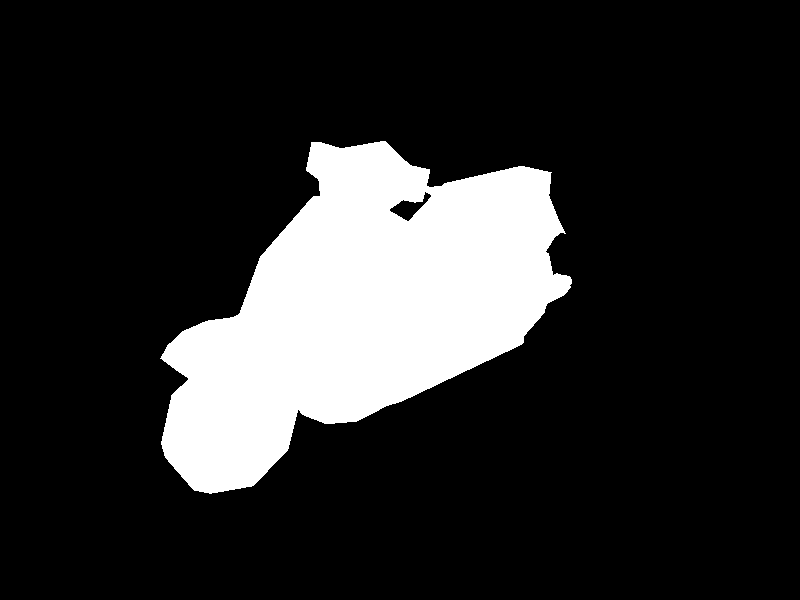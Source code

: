 // gh_vespa_export.pov: Exported from Wings 3D 1.0.1 

#include "rad_def.inc"

global_settings{
	 assumed_gamma 2.200000
	 max_trace_level 5
	 ambient_light rgb <0.000000, 0.000000, 0.000000>
}
background { rgb <0.000000, 0.000000, 0.000000> }
#declare camera_location = <-0.619422, 0.559323, 0.638015>;
camera{
	 perspective
	 location camera_location
	 right (320 / 240) * x
	 up y
	 angle 57.822402
	 sky <0.298836, 0.906308, -0.298836>
	 look_at <-0.001047, 0.151530, 0.019640>
}
light_source {
	 <-1.329422, 1.269323, 0.638015>
	 color rgb <1.000000, 1.000000, 1.000000>
	 fade_distance 1.000000
	 fade_power 0.000000
	 media_interaction on
	 media_attenuation off
	 parallel
	 point_at <0.001047, -0.151530, -0.019640>
}
light_source {
	 <0.090578, -0.150677, 0.638015>
	 color rgb <0.500000, 0.500000, 0.500000>
	 fade_distance 1.000000
	 fade_power 0.000000
	 media_interaction on
	 media_attenuation off
	 parallel
	 point_at <0.001047, -0.151530, -0.019640>
}
#declare wm_gh_vespa_auv = texture{
	 pigment{
		 color rgbf <1.000000, 1.000000, 1.000000, 0.000000>
	 }
	 finish {
		 ambient rgb <0.000000, 0.000000, 0.000000>
		 diffuse 0.700000
		 brilliance 1.000000
		 metallic 0.000000
		 specular 1.000000
		 roughness 0.010000
	 }
}
#declare wo_0_gh_vespa = mesh2{
	 vertex_vectors { 451, <0.026157, 0.136232, -0.185016>, <0.026157, 0.159317, -0.237529>, <0.026157, 0.138508, -0.290985>, <0.026157, 0.085994, -0.314069>, <0.026157, 0.032539, -0.293260>, <0.026157, 0.009454, -0.240747>, <0.026157, 0.030263, -0.187291>, <0.026157, 0.082777, -0.164206>, <0.026157, 0.111447, -0.265061>, <0.026157, 0.057324, -0.213214>, 
			<0.026157, 0.085190, -0.276604>, <0.026157, 0.046920, -0.239942>, <0.026157, 0.121851, -0.238333>, <0.026157, 0.083581, -0.201672>, <0.026157, 0.058462, -0.266199>, <0.026157, 0.110309, -0.212077>, <0.046526, 0.117056, -0.238436>, <0.046526, 0.106991, -0.215541>, <0.046526, 0.083684, -0.206468>, <0.046526, 0.060788, -0.216533>, <0.046526, 0.051715, -0.239839>, 
			<0.046526, 0.061780, -0.262735>, <0.046526, 0.085087, -0.271808>, <0.046526, 0.107983, -0.261743>, <0.033146, 0.109715, -0.263402>, <0.033146, 0.085138, -0.274206>, <0.033146, 0.060121, -0.264467>, <0.033146, 0.049318, -0.239891>, <0.033146, 0.059056, -0.214873>, <0.033146, 0.083633, -0.204070>, <0.033146, 0.108650, -0.213809>, <0.033146, 0.119453, -0.238385>, 
			<0.046526, 0.105353, -0.151837>, <0.046526, 0.128454, -0.151341>, <0.033146, 0.130150, -0.151305>, <0.033146, 0.105353, -0.151837>, <0.033146, 0.080556, -0.152370>, <0.046526, 0.082252, -0.152333>, <0.043812, 0.202564, -0.047671>, <0.090061, 0.144295, -0.017746>, <0.089820, 0.108847, -0.120376>, <0.089820, 0.138878, -0.119731>, <0.046827, 0.157907, -0.119322>, 
			<0.046827, 0.051452, -0.121608>, <0.089820, 0.078816, -0.121021>, <0.114989, 0.178490, -0.104811>, <0.062457, 0.230266, -0.102716>, <0.058969, 0.040931, -0.107411>, <0.116225, 0.080710, -0.106685>, <0.047337, 0.039394, 0.141479>, <0.075650, 0.069797, 0.142132>, <0.093365, 0.111763, 0.143033>, <0.056251, 0.106331, 0.188391>, <0.035786, 0.049372, 0.181394>, 
			<0.057191, 0.072789, 0.161772>, <0.022539, 0.106017, 0.129616>, <0.000000, 0.103923, 0.121073>, <0.087550, 0.069637, 0.102829>, <0.046653, 0.041223, 0.102115>, <0.027599, 0.237948, -0.274621>, <0.063852, 0.205298, -0.256485>, <0.051968, 0.179023, -0.261607>, <0.062457, 0.267490, -0.133883>, <0.027599, 0.274234, -0.274876>, <0.043812, 0.234210, -0.036907>, 
			<-0.000000, 0.204983, 0.223193>, <-0.000000, 0.246715, 0.185010>, <-0.000000, 0.367603, 0.042850>, <-0.000000, 0.250183, 0.073200>, <0.055321, 0.137896, 0.146082>, <0.030795, 0.241235, 0.107887>, <0.092386, 0.241235, 0.107887>, <0.090506, 0.118494, 0.162961>, <0.030795, 0.301719, 0.085947>, <0.092386, 0.239958, 0.125614>, <0.092386, 0.124368, 0.181050>, 
			<0.075090, 0.190936, 0.208835>, <0.063742, 0.209914, 0.146845>, <0.089473, 0.230819, 0.172719>, <0.063742, 0.232162, 0.172743>, <0.030795, 0.237515, 0.179447>, <0.030795, 0.200180, 0.217426>, <0.078035, 0.132815, 0.202818>, <0.023046, 0.134946, 0.119840>, <-0.000000, 0.307535, 0.126052>, <-0.000000, 0.292053, 0.043489>, <0.030795, 0.294112, 0.067507>, 
			<0.092386, 0.288150, 0.084009>, <0.063742, 0.293088, 0.106029>, <0.030795, 0.306630, 0.120822>, <0.092386, 0.281149, 0.066021>, <0.045427, 0.321806, 0.085436>, <-0.000000, 0.328503, 0.124137>, <-0.000000, 0.300315, 0.040819>, <0.036400, 0.327433, 0.117955>, <0.036400, 0.304121, 0.048181>, <0.045427, 0.356073, 0.073712>, <-0.000000, 0.365980, 0.110138>, 
			<-0.000000, 0.343163, 0.016483>, <0.036400, 0.361578, 0.106273>, <0.036400, 0.335041, 0.024987>, <0.095107, 0.320546, 0.078158>, <0.095107, 0.354691, 0.066476>, <0.095107, 0.356868, 0.079059>, <0.095107, 0.322724, 0.090741>, <0.086622, 0.085627, -0.006675>, <0.080710, 0.077485, 0.094508>, <0.030020, 0.076362, 0.079997>, <0.043020, 0.326172, 0.074108>, 
			<0.038808, 0.317874, 0.053310>, <0.038808, 0.330803, 0.043611>, <0.043020, 0.339154, 0.064370>, <0.100418, 0.322643, 0.065261>, <0.096206, 0.314344, 0.044463>, <0.096206, 0.327274, 0.034765>, <0.100418, 0.335624, 0.055523>, <0.056257, 0.326519, 0.063840>, <0.084956, 0.324755, 0.059417>, <0.054269, 0.322603, 0.054023>, <0.082968, 0.320838, 0.049600>, 
			<0.054269, 0.328705, 0.049445>, <0.082968, 0.326940, 0.045022>, <0.056257, 0.332647, 0.059243>, <0.084956, 0.330882, 0.054820>, <0.028571, 0.078191, 0.104396>, <0.078373, 0.078838, 0.118271>, <0.046995, 0.040308, 0.121797>, <0.081600, 0.069506, 0.122474>, <0.026157, 0.159304, 0.288771>, <0.026157, 0.136220, 0.341284>, <0.026157, 0.082764, 0.362093>, 
			<0.026157, 0.030251, 0.339009>, <0.026157, 0.009441, 0.285553>, <0.026157, 0.032526, 0.233040>, <0.026157, 0.085982, 0.212230>, <0.026157, 0.138495, 0.235315>, <0.026157, 0.083568, 0.324628>, <0.026157, 0.085177, 0.249696>, <0.026157, 0.057312, 0.313085>, <0.026157, 0.058449, 0.260101>, <0.026157, 0.110296, 0.314223>, <0.026157, 0.111434, 0.261238>, 
			<0.026157, 0.046907, 0.286358>, <0.026157, 0.121839, 0.287966>, <0.046526, 0.106978, 0.310759>, <0.046526, 0.117043, 0.287863>, <0.046526, 0.107970, 0.264557>, <0.046526, 0.085074, 0.254492>, <0.046526, 0.061768, 0.263565>, <0.046526, 0.051703, 0.286461>, <0.046526, 0.060776, 0.309767>, <0.046526, 0.083671, 0.319832>, <0.033146, 0.083620, 0.322230>, 
			<0.033146, 0.059044, 0.311426>, <0.033146, 0.049305, 0.286409>, <0.033146, 0.060108, 0.261833>, <0.033146, 0.085126, 0.252094>, <0.033146, 0.109702, 0.262898>, <0.033146, 0.119441, 0.287915>, <0.033146, 0.108637, 0.312491>, <0.029581, 0.161642, 0.247328>, <0.040816, 0.155579, 0.250948>, <0.040264, 0.139681, 0.234179>, <0.040816, 0.123610, 0.217576>, 
			<0.029581, 0.124075, 0.211566>, <0.029033, 0.144736, 0.229495>, <0.056020, 0.165772, 0.241183>, <0.062566, 0.149874, 0.224415>, <0.056020, 0.133803, 0.207812>, <0.000000, 0.135186, 0.206487>, <0.000000, 0.167155, 0.239858>, <0.000000, 0.164807, 0.244137>, <0.000000, 0.123987, 0.208433>, <0.000000, 0.148059, 0.226470>, <-0.000000, 0.144295, -0.017746>, 
			<0.000000, 0.080556, -0.152370>, <0.000000, 0.105353, -0.151837>, <0.000000, 0.130150, -0.151305>, <0.000000, 0.202564, -0.047671>, <0.000000, 0.157907, -0.119322>, <0.000000, 0.051452, -0.121608>, <0.000000, 0.040931, -0.107411>, <-0.000000, 0.039394, 0.141479>, <0.000000, 0.107409, 0.197797>, <-0.000000, 0.049125, 0.189204>, <-0.000000, 0.041223, 0.102115>, 
			<0.000000, 0.237948, -0.274621>, <0.000000, 0.182882, -0.255046>, <0.000000, 0.267490, -0.133883>, <0.000000, 0.274234, -0.274876>, <0.000000, 0.234210, -0.036907>, <-0.000000, 0.076362, 0.079997>, <-0.000000, 0.085627, -0.006675>, <-0.000000, 0.040308, 0.121797>, <-0.000000, 0.070137, 0.104142>, <-0.000000, 0.135060, 0.111173>, <-0.026157, 0.136232, -0.185016>, 
			<-0.026157, 0.159317, -0.237529>, <-0.026157, 0.138508, -0.290985>, <-0.026157, 0.085994, -0.314069>, <-0.026157, 0.032539, -0.293260>, <-0.026157, 0.009454, -0.240747>, <-0.026157, 0.030263, -0.187291>, <-0.026157, 0.082777, -0.164206>, <-0.026157, 0.111447, -0.265061>, <-0.026157, 0.057324, -0.213214>, <-0.026157, 0.085190, -0.276604>, <-0.026157, 0.046920, -0.239942>, 
			<-0.026157, 0.121851, -0.238333>, <-0.026157, 0.083581, -0.201672>, <-0.026157, 0.058462, -0.266199>, <-0.026157, 0.110309, -0.212077>, <-0.046526, 0.117056, -0.238436>, <-0.046526, 0.106991, -0.215541>, <-0.046526, 0.083684, -0.206468>, <-0.046526, 0.060788, -0.216533>, <-0.046526, 0.051715, -0.239839>, <-0.046526, 0.061780, -0.262735>, <-0.046526, 0.085087, -0.271808>, 
			<-0.046526, 0.107983, -0.261743>, <-0.033146, 0.109715, -0.263402>, <-0.033146, 0.085138, -0.274206>, <-0.033146, 0.060121, -0.264467>, <-0.033146, 0.049318, -0.239891>, <-0.033146, 0.059056, -0.214873>, <-0.033146, 0.083633, -0.204070>, <-0.033146, 0.108650, -0.213809>, <-0.033146, 0.119453, -0.238385>, <-0.000000, 0.082574, -0.154765>, <-0.000000, 0.023444, -0.180758>, 
			<-0.000000, 0.000013, -0.240949>, <-0.000000, 0.026006, -0.300079>, <-0.000000, 0.086197, -0.323511>, <-0.000000, 0.145327, -0.297518>, <-0.000000, 0.168758, -0.237326>, <-0.000000, 0.142765, -0.178196>, <-0.046526, 0.105353, -0.151837>, <-0.046526, 0.128454, -0.151341>, <-0.033146, 0.130150, -0.151305>, <-0.033146, 0.105353, -0.151837>, <-0.033146, 0.080556, -0.152370>, 
			<-0.046526, 0.082252, -0.152333>, <-0.043812, 0.202564, -0.047671>, <-0.090061, 0.144295, -0.017746>, <-0.089820, 0.108847, -0.120376>, <-0.089820, 0.138878, -0.119731>, <-0.046827, 0.157907, -0.119322>, <-0.046827, 0.051452, -0.121608>, <-0.089820, 0.078816, -0.121021>, <-0.114989, 0.178490, -0.104811>, <-0.062457, 0.230266, -0.102716>, <-0.058969, 0.040931, -0.107411>, 
			<-0.116225, 0.080710, -0.106685>, <-0.047337, 0.039394, 0.141479>, <-0.075650, 0.069797, 0.142132>, <-0.093365, 0.111763, 0.143033>, <-0.056251, 0.106331, 0.188391>, <-0.035786, 0.049372, 0.181394>, <-0.057191, 0.072789, 0.161772>, <-0.022539, 0.106017, 0.129616>, <-0.087550, 0.069637, 0.102829>, <-0.046653, 0.041223, 0.102115>, <-0.027599, 0.237948, -0.274621>, 
			<-0.063852, 0.205298, -0.256485>, <-0.051968, 0.179023, -0.261607>, <-0.062457, 0.267490, -0.133883>, <-0.027599, 0.274234, -0.274876>, <-0.043812, 0.234210, -0.036907>, <-0.055321, 0.137896, 0.146082>, <-0.030795, 0.241235, 0.107887>, <-0.092386, 0.241235, 0.107887>, <-0.090506, 0.118494, 0.162961>, <-0.030795, 0.301719, 0.085947>, <-0.092386, 0.239958, 0.125614>, 
			<-0.092386, 0.124368, 0.181050>, <-0.075090, 0.190936, 0.208835>, <-0.063742, 0.209914, 0.146845>, <-0.089473, 0.230819, 0.172719>, <-0.063742, 0.232162, 0.172743>, <-0.030795, 0.237515, 0.179447>, <-0.030795, 0.200180, 0.217426>, <-0.078035, 0.132815, 0.202818>, <-0.023046, 0.134946, 0.119840>, <-0.030795, 0.294112, 0.067507>, <-0.092386, 0.288150, 0.084009>, 
			<-0.063742, 0.293088, 0.106029>, <-0.030795, 0.306630, 0.120822>, <-0.092386, 0.281149, 0.066021>, <-0.045427, 0.321806, 0.085436>, <-0.036400, 0.327433, 0.117955>, <-0.036400, 0.304121, 0.048181>, <-0.045427, 0.356073, 0.073712>, <-0.036400, 0.361578, 0.106273>, <-0.036400, 0.335041, 0.024987>, <-0.095107, 0.320546, 0.078158>, <-0.095107, 0.354691, 0.066476>, 
			<-0.095107, 0.356868, 0.079059>, <-0.095107, 0.322724, 0.090741>, <-0.086622, 0.085627, -0.006675>, <-0.080710, 0.077485, 0.094508>, <-0.030020, 0.076362, 0.079997>, <-0.043020, 0.326172, 0.074108>, <-0.038808, 0.317874, 0.053310>, <-0.038808, 0.330803, 0.043611>, <-0.043020, 0.339154, 0.064370>, <-0.100418, 0.322643, 0.065261>, <-0.096206, 0.314344, 0.044463>, 
			<-0.096206, 0.327274, 0.034765>, <-0.100418, 0.335624, 0.055523>, <-0.056257, 0.326519, 0.063840>, <-0.084956, 0.324755, 0.059417>, <-0.054269, 0.322603, 0.054023>, <-0.082968, 0.320838, 0.049600>, <-0.054269, 0.328705, 0.049445>, <-0.082968, 0.326940, 0.045022>, <-0.056257, 0.332647, 0.059243>, <-0.084956, 0.330882, 0.054820>, <-0.028571, 0.078191, 0.104396>, 
			<-0.078373, 0.078838, 0.118271>, <-0.046995, 0.040308, 0.121797>, <-0.081600, 0.069506, 0.122474>, <-0.026157, 0.159304, 0.288771>, <-0.026157, 0.136220, 0.341284>, <-0.026157, 0.082764, 0.362093>, <-0.026157, 0.030251, 0.339009>, <-0.026157, 0.009441, 0.285553>, <-0.026157, 0.032526, 0.233040>, <-0.026157, 0.085982, 0.212230>, <-0.026157, 0.138495, 0.235315>, 
			<-0.026157, 0.083568, 0.324628>, <-0.026157, 0.085177, 0.249696>, <-0.026157, 0.057312, 0.313085>, <-0.026157, 0.058449, 0.260101>, <-0.026157, 0.110296, 0.314223>, <-0.026157, 0.111434, 0.261238>, <-0.026157, 0.046907, 0.286358>, <-0.026157, 0.121839, 0.287966>, <-0.046526, 0.106978, 0.310759>, <-0.046526, 0.117043, 0.287863>, <-0.046526, 0.107970, 0.264557>, 
			<-0.046526, 0.085074, 0.254492>, <-0.046526, 0.061768, 0.263565>, <-0.046526, 0.051703, 0.286461>, <-0.046526, 0.060776, 0.309767>, <-0.046526, 0.083671, 0.319832>, <-0.033146, 0.083620, 0.322230>, <-0.033146, 0.059044, 0.311426>, <-0.033146, 0.049305, 0.286409>, <-0.033146, 0.060108, 0.261833>, <-0.033146, 0.085126, 0.252094>, <-0.033146, 0.109702, 0.262898>, 
			<-0.033146, 0.119441, 0.287915>, <-0.033146, 0.108637, 0.312491>, <0.000000, 0.145314, 0.228782>, <0.000000, 0.086184, 0.202789>, <0.000000, 0.025993, 0.226220>, <0.000000, 0.000000, 0.285350>, <0.000000, 0.023431, 0.345542>, <0.000000, 0.082561, 0.371535>, <0.000000, 0.142753, 0.348104>, <0.000000, 0.168746, 0.288974>, <-0.040816, 0.155579, 0.250948>, 
			<-0.040264, 0.139681, 0.234179>, <-0.040816, 0.123610, 0.217576>, <-0.029581, 0.161642, 0.247328>, <-0.056020, 0.165772, 0.241183>, <-0.062566, 0.149874, 0.224415>, <-0.056020, 0.133803, 0.207812>, <-0.029581, 0.124075, 0.211566>, <-0.029033, 0.144736, 0.229495>, <-0.000000, 0.198435, 0.255200>, <0.000000, 0.178105, 0.260192>, <-0.029477, 0.197843, 0.255345>, 
			<-0.051726, 0.177181, 0.260419>, <0.051726, 0.177181, 0.260419>, <0.029477, 0.197843, 0.255345>, <-0.000000, 0.205484, 0.287244>, <0.000000, 0.185332, 0.286607>, <-0.029477, 0.204898, 0.287226>, <-0.051726, 0.184417, 0.286578>, <0.051726, 0.184417, 0.286578>, <0.029477, 0.204898, 0.287226>, <-0.000000, 0.203431, 0.316614>, <0.000000, 0.185707, 0.307003>, 
			<0.051726, 0.184902, 0.306566>, <0.029477, 0.202915, 0.316335>, <-0.029477, 0.202915, 0.316335>, <-0.051726, 0.184902, 0.306566>, <-0.000000, 0.181106, 0.346737>, <0.000000, 0.180511, 0.326584>, <-0.029477, 0.181089, 0.346151>, <-0.051726, 0.180484, 0.325668>, <0.051726, 0.180484, 0.325668>, <0.029477, 0.181089, 0.346151>, <0.030602, 0.203874, -0.260822>, 
			<0.000000, 0.203874, -0.260822>, <-0.030602, 0.203874, -0.260822>, <0.000000, 0.188039, -0.269941>, <0.000000, 0.199906, -0.283543>, <0.030602, 0.199906, -0.283543>, <0.051968, 0.184179, -0.276502>, <-0.051968, 0.184179, -0.276502>, <-0.030602, 0.199906, -0.283543>, <0.000000, 0.177995, -0.293491>, <0.000000, 0.187635, -0.307773>, <-0.051968, 0.177995, -0.293491>, 
			<-0.030602, 0.187635, -0.307773>, <0.030602, 0.187635, -0.307773>, <0.051968, 0.177995, -0.293491>, <0.052666, 0.104931, -0.136108>, <0.083680, 0.109292, -0.136108>, <0.083680, 0.086939, -0.136108>, <0.052666, 0.089399, -0.136108>, <0.052666, 0.122082, -0.136108>, <0.083680, 0.129549, -0.136108>, <-0.049704, 0.107126, -0.136108>, <-0.086643, 0.107126, -0.136108>, 
			<-0.077606, 0.122499, -0.136108>, <-0.058741, 0.122499, -0.136108>, <-0.058741, 0.091470, -0.136108>, <-0.077606, 0.091470, -0.136108>, <-0.077556, 0.107080, -0.284511>, <-0.072965, 0.114889, -0.284511>, <-0.063382, 0.114889, -0.284511>, <-0.058791, 0.107080, -0.284511>, <-0.063382, 0.099127, -0.284511>, <-0.072965, 0.099127, -0.284511>, <-0.077606, 0.091470, -0.265960>, 
			<-0.058741, 0.091470, -0.265960>, <-0.049704, 0.107126, -0.265960>, <-0.058741, 0.122499, -0.265960>, <-0.077606, 0.122499, -0.265960>, <-0.086643, 0.107126, -0.265960>, <-0.077556, 0.107080, -0.275235>, <-0.072965, 0.114889, -0.275235>, <-0.063382, 0.114889, -0.275235>, <-0.058791, 0.107080, -0.275235>, <-0.063382, 0.099127, -0.275235>, <-0.072965, 0.099127, -0.275235>, 
			<0.082676, 0.100943, -0.247460>, <0.079973, 0.067332, -0.238281>, <0.056939, 0.072276, -0.208002>, <0.053897, 0.093983, -0.190803>, <0.056817, 0.105838, -0.207586>, <0.079799, 0.113294, -0.220769>, <0.059034, 0.109511, -0.235988>, <0.054918, 0.102063, -0.219553>, <0.053287, 0.084816, -0.213040>, <0.055096, 0.067873, -0.220265>, <0.059286, 0.061159, -0.236995>, 
			<0.063224, 0.102797, -0.252718>}
	 //#local average_center = <-0.001047, 0.151530, 0.019640>;
	 normal_vectors { 451, <-0.881273, -0.277183, -0.382789>, <-0.772575, -0.634777, -0.013629>, <-0.832401, -0.400182, 0.383358>, <-0.832401, -0.011896, 0.554046>, <-0.832401, 0.383358, 0.400182>, <-0.832401, 0.554046, 0.011896>, <-0.900645, 0.313802, -0.300610>, <-0.743313, 0.105697, -0.660540>, <-0.878590, -0.296442, 0.374435>, <-0.898463, 0.317047, -0.303719>, 
			<-0.736813, 0.078074, 0.671573>, <-0.736813, 0.671573, -0.078074>, <-0.766843, -0.641686, -0.013778>, <-0.828350, 0.012025, -0.560082>, <-0.878590, 0.374435, 0.296442>, <-0.828350, -0.387534, -0.404541>, <-0.317347, -0.948228, 0.012443>, <-0.636360, -0.739910, -0.218127>, <-0.883502, 0.004718, -0.468403>, <-0.540282, 0.741170, -0.398450>, <-0.417472, 0.908617, 0.011481>, 
			<-0.402096, 0.719230, 0.566593>, <-0.368062, -0.063354, 0.927640>, <-0.351248, -0.679674, 0.643947>, <-0.240434, -0.738653, 0.629749>, <-0.265441, -0.099117, 0.959019>, <-0.240434, 0.629749, 0.738653>, <-0.251445, 0.967695, 0.018481>, <0.055023, 0.839979, -0.539822>, <0.805666, 0.012716, -0.592233>, <-0.101263, -0.860185, -0.499827>, <-0.251446, -0.967648, -0.020776>, 
			<-0.977385, -0.002271, 0.211455>, <-0.802646, -0.344297, 0.487051>, <0.214066, -0.753924, 0.621107>, <0.600000, -0.017173, 0.799816>, <0.245062, 0.727157, 0.641239>, <-0.745327, 0.554999, 0.369409>, <-0.470176, -0.298687, -0.830494>, <-0.469795, -0.402724, -0.785561>, <-0.749598, -0.014208, 0.661740>, <-0.619965, -0.074883, 0.781048>, <0.088552, 0.620422, 0.779253>, 
			<-0.166809, 0.713153, 0.680873>, <-0.656254, 0.376400, 0.653952>, <-0.957669, -0.285004, 0.040520>, <-0.878429, -0.438478, -0.189999>, <-0.269684, 0.891117, 0.364940>, <-0.768675, 0.301915, 0.563903>, <-0.394027, 0.894228, -0.212366>, <-0.736717, 0.490223, -0.465757>, <-0.853049, -0.216376, 0.474857>, <-0.413393, 0.525268, -0.743773>, <-0.558587, 0.575283, -0.597520>, 
			<-0.725060, 0.456441, -0.515703>, <-0.247704, -0.215565, 0.944550>, <-0.000000, -0.157318, 0.987548>, <-0.957194, -0.213815, -0.195097>, <-0.309145, 0.950929, -0.012786>, <-0.468335, -0.013690, 0.883445>, <-0.817671, -0.148345, 0.556244>, <-0.431967, 0.660601, 0.614012>, <-0.666280, -0.726539, -0.167963>, <-0.530832, -0.541434, 0.651971>, <-0.536403, -0.308698, -0.785479>, 
			<0.000000, -0.894493, -0.447082>, <0.000000, -0.685603, -0.727976>, <0.000000, -0.945488, 0.325658>, <0.000000, 0.434761, 0.900546>, <-0.464277, -0.158798, 0.871338>, <-0.331468, 0.447556, 0.830556>, <-0.601612, 0.406357, 0.687704>, <-0.948545, 0.316574, 0.006594>, <-0.906029, -0.420110, 0.051187>, <-0.999943, -0.006295, -0.008568>, <-0.895902, 0.289462, -0.337005>, 
			<-0.680551, -0.241095, -0.691899>, <0.000000, 0.000000, 0.000000>, <-0.718061, -0.471875, -0.511587>, <-0.170680, -0.701195, -0.692238>, <-0.293527, -0.660810, -0.690777>, <-0.356447, -0.779691, -0.514809>, <-0.460795, 0.376532, -0.803674>, <-0.468113, 0.120950, 0.875352>, <0.000000, -0.399036, -0.916935>, <-0.000000, 0.644740, 0.764402>, <-0.600885, 0.447066, 0.662623>, 
			<-0.733174, -0.676752, -0.066798>, <-0.333438, -0.837842, -0.432250>, <-0.576297, -0.531686, -0.620638>, <-0.701418, -0.157313, 0.695173>, <-0.781938, 0.592978, 0.192223>, <0.000000, -0.222429, -0.974949>, <0.000000, 0.402752, 0.915309>, <-0.451590, 0.188850, -0.872010>, <-0.799123, 0.431653, 0.418424>, <-0.625570, -0.582261, 0.519264>, <0.000000, -0.832375, -0.554213>, 
			<0.000000, -0.146985, 0.989139>, <-0.217847, -0.845381, -0.487724>, <-0.834849, -0.021695, 0.550051>, <-0.491731, 0.751133, 0.440455>, <-0.553170, -0.429129, 0.714038>, <-0.699757, -0.628805, -0.339035>, <-0.753644, 0.366811, -0.545408>, <-0.474755, -0.748884, -0.462364>, <-0.417394, -0.906836, -0.058575>, <0.011280, -0.999899, -0.008613>, <-0.955697, 0.193521, -0.221796>, 
			<-0.790197, 0.559020, 0.251167>, <-0.851596, -0.038472, 0.522785>, <-0.908979, -0.416817, 0.004534>, <-0.407619, 0.331745, -0.850760>, <-0.121999, 0.953536, 0.275474>, <-0.165287, -0.236109, 0.957566>, <-0.332892, -0.919388, -0.209544>, <-0.381671, 0.298553, -0.874753>, <0.134334, 0.254737, -0.957634>, <-0.101722, 0.954254, 0.281162>, <0.301970, 0.926838, 0.223127>, 
			<-0.133817, -0.253460, 0.958045>, <0.381470, -0.297253, 0.875283>, <-0.302057, -0.927136, -0.221767>, <0.102159, -0.954578, -0.279901>, <-0.018433, -0.895106, 0.445473>, <-0.646642, -0.620714, 0.443360>, <-0.343204, 0.937953, 0.049553>, <-0.932829, 0.357492, -0.045044>, <-0.832401, -0.554046, -0.011896>, <-0.832401, -0.383358, -0.400182>, <-0.832401, 0.011896, -0.554046>, 
			<-0.832401, 0.400182, -0.383358>, <-0.832401, 0.554046, 0.011896>, <-0.832401, 0.383358, 0.400182>, <-0.832401, -0.011896, 0.554046>, <-0.832401, -0.400182, 0.383358>, <-0.828350, 0.012025, -0.560082>, <-0.828350, -0.012025, 0.560082>, <-0.828350, 0.404541, -0.387534>, <-0.828350, 0.387534, 0.404541>, <-0.828350, -0.387534, -0.404541>, <-0.828350, -0.404541, 0.387534>, 
			<-0.828350, 0.560082, 0.012025>, <-0.828350, -0.560082, -0.012025>, <-0.876970, -0.332425, -0.347013>, <-0.814785, -0.495706, -0.300665>, <-0.997498, -0.051053, 0.048907>, <-0.694384, 0.347593, 0.630088>, <-0.876970, 0.332425, 0.347013>, <-0.707847, 0.706203, 0.015163>, <-0.787177, 0.445352, -0.426630>, <-0.413036, 0.019549, -0.910505>, <-0.251446, 0.020776, -0.967648>, 
			<-0.251446, 0.698922, -0.669540>, <-0.251446, 0.967648, 0.020776>, <-0.251446, 0.669540, 0.698922>, <0.031169, 0.304027, 0.952153>, <0.652192, -0.549053, 0.522672>, <0.029470, -0.942131, -0.333946>, <-0.251446, -0.669540, -0.698922>, <0.342406, -0.392035, -0.853854>, <-0.679255, -0.297126, -0.671065>, <-0.923947, 0.276227, -0.264615>, <-0.746118, 0.619277, 0.244550>, 
			<0.264911, 0.736394, 0.622532>, <0.603414, 0.528276, -0.597341>, <-0.654323, -0.087797, -0.751101>, <-0.791712, 0.444375, -0.419194>, <-0.479422, 0.715278, -0.508460>, <-0.058976, 0.803508, 0.592365>, <-0.014577, -0.309528, -0.950779>, <-0.045572, -0.108095, -0.993095>, <0.001089, 0.996185, -0.087258>, <0.030464, 0.676783, -0.735552>, <-0.000000, -0.324495, -0.945887>, 
			<0.000000, 0.385548, 0.922688>, <0.000000, -0.021466, 0.999770>, <0.000000, -0.343187, 0.939267>, <0.000000, -0.073219, -0.997316>, <0.000000, -0.333059, 0.942906>, <0.000000, 0.766293, 0.642491>, <0.000000, 0.949805, 0.312843>, <0.000000, 0.997010, -0.077275>, <-0.000000, 0.347079, -0.937836>, <0.000000, 0.689831, -0.723970>, <0.000000, 0.999746, 0.022522>, 
			<0.000000, 0.194663, 0.980870>, <0.000000, 0.975507, 0.219969>, <0.000000, -0.982157, -0.188063>, <0.000000, -0.721372, 0.692548>, <0.000000, -0.440515, -0.897745>, <-0.000000, -0.995368, -0.096140>, <-0.000000, -0.734827, -0.678254>, <0.000000, 0.998922, 0.046424>, <0.000000, -0.905230, 0.424921>, <0.000000, 0.308136, 0.951342>, <0.832401, -0.383358, -0.400182>, 
			<0.832401, -0.554046, -0.011896>, <0.832401, -0.400182, 0.383358>, <0.832401, -0.011896, 0.554046>, <0.832401, 0.383358, 0.400182>, <0.832401, 0.554046, 0.011896>, <0.743313, 0.415227, -0.524473>, <0.881273, -0.054576, -0.469445>, <0.828350, -0.404541, 0.387534>, <0.828350, 0.404541, -0.387534>, <0.828350, -0.012025, 0.560082>, <0.828350, 0.560082, 0.012025>, 
			<0.828350, -0.560082, -0.012025>, <0.828350, 0.012025, -0.560082>, <0.828350, 0.387534, 0.404541>, <0.828350, -0.387534, -0.404541>, <0.588457, -0.808342, -0.017356>, <0.831068, -0.555682, -0.023311>, <1.000000, -0.000000, -0.000000>, <0.758911, 0.611924, -0.222717>, <0.588457, 0.808342, 0.017356>, <0.707847, 0.488639, 0.510083>, <0.876970, -0.010315, 0.480435>, 
			<0.588457, -0.583856, 0.559312>, <0.251446, -0.698922, 0.669540>, <0.251446, -0.020776, 0.967648>, <0.251446, 0.669540, 0.698922>, <0.251446, 0.967648, 0.020776>, <-0.019579, 0.854588, -0.518938>, <-0.621023, 0.016825, -0.783612>, <-0.046942, -0.914727, -0.401337>, <0.251446, -0.967648, -0.020776>, <-0.000000, 0.021466, -0.999770>, <-0.051419, 0.760717, -0.647044>, 
			<0.000000, 0.999770, 0.021466>, <0.000000, 0.691765, 0.722123>, <0.000000, -0.021466, 0.999770>, <0.000000, -0.722123, 0.691765>, <-0.000000, -0.999770, -0.021466>, <0.051419, -0.732243, -0.679099>, <0.977513, -0.001354, 0.210872>, <0.726850, -0.384267, 0.569234>, <-0.194081, -0.686491, 0.700759>, <-0.554700, -0.017861, 0.831859>, <-0.401021, 0.807707, 0.432194>, 
			<0.710536, 0.426841, 0.559415>, <0.470176, -0.298687, -0.830494>, <0.469795, -0.402724, -0.785561>, <0.803736, -0.012772, 0.594849>, <0.564023, -0.122404, 0.816636>, <-0.088552, 0.620422, 0.779253>, <0.127870, 0.723935, 0.677914>, <0.549206, 0.345789, 0.760791>, <0.957669, -0.285004, 0.040520>, <0.878429, -0.438478, -0.189999>, <0.303108, 0.843428, 0.443571>, 
			<0.818568, 0.242148, 0.520875>, <0.394027, 0.894228, -0.212366>, <0.736717, 0.490223, -0.465757>, <0.853049, -0.216376, 0.474857>, <0.413393, 0.525268, -0.743773>, <0.558587, 0.575283, -0.597520>, <0.725060, 0.456441, -0.515703>, <0.247704, -0.215565, 0.944550>, <0.957194, -0.213815, -0.195097>, <0.309145, 0.950929, -0.012786>, <0.468335, -0.013690, 0.883445>, 
			<0.817671, -0.148345, 0.556244>, <0.431967, 0.660601, 0.614012>, <0.666280, -0.726539, -0.167963>, <0.530832, -0.541434, 0.651971>, <0.536403, -0.308698, -0.785479>, <0.464277, -0.158798, 0.871338>, <0.420987, 0.370281, 0.828047>, <0.709952, 0.373898, 0.596799>, <0.920363, 0.391002, 0.006973>, <0.965853, -0.257920, -0.024593>, <0.999078, -0.024129, -0.035511>, 
			<0.925265, 0.247890, -0.287115>, <0.680551, -0.241095, -0.691899>, <0.000000, 0.000000, 0.000000>, <0.718061, -0.471875, -0.511587>, <0.170680, -0.701195, -0.692238>, <0.293527, -0.660810, -0.690777>, <0.356447, -0.779691, -0.514809>, <0.460795, 0.376532, -0.803674>, <0.468113, 0.120950, 0.875352>, <0.540001, 0.336009, 0.771684>, <0.751149, -0.659816, 0.020432>, 
			<0.333438, -0.837842, -0.432250>, <0.576297, -0.531686, -0.620638>, <0.693727, -0.137910, 0.706912>, <0.781938, 0.592978, 0.192223>, <0.451590, 0.188850, -0.872010>, <0.799123, 0.431653, 0.418424>, <0.625570, -0.582261, 0.519264>, <0.217847, -0.845381, -0.487724>, <0.834849, -0.021695, 0.550051>, <0.491731, 0.751133, 0.440455>, <0.553170, -0.429129, 0.714038>, 
			<0.699757, -0.628805, -0.339035>, <0.753644, 0.366811, -0.545408>, <0.474755, -0.748884, -0.462364>, <0.417394, -0.906836, -0.058575>, <-0.011280, -0.999899, -0.008613>, <0.955697, 0.193521, -0.221796>, <0.790197, 0.559020, 0.251167>, <0.851596, -0.038472, 0.522785>, <0.908979, -0.416817, 0.004534>, <0.407619, 0.331745, -0.850760>, <0.121999, 0.953536, 0.275474>, 
			<0.165287, -0.236109, 0.957566>, <0.332892, -0.919388, -0.209544>, <0.381671, 0.298553, -0.874753>, <-0.134334, 0.254737, -0.957634>, <0.101722, 0.954254, 0.281162>, <-0.301970, 0.926838, 0.223127>, <0.133817, -0.253460, 0.958045>, <-0.381470, -0.297253, 0.875283>, <0.302057, -0.927136, -0.221767>, <-0.102159, -0.954578, -0.279901>, <0.018433, -0.895106, 0.445473>, 
			<0.646642, -0.620714, 0.443360>, <0.343204, 0.937953, 0.049553>, <0.932829, 0.357492, -0.045044>, <0.832401, -0.554046, -0.011896>, <0.832401, -0.383358, -0.400182>, <0.832401, 0.011896, -0.554046>, <0.832401, 0.400182, -0.383358>, <0.832401, 0.554046, 0.011896>, <0.832401, 0.383358, 0.400182>, <0.832401, -0.011896, 0.554046>, <0.832401, -0.400182, 0.383358>, 
			<0.828350, 0.012025, -0.560082>, <0.828350, -0.012025, 0.560082>, <0.828350, 0.404541, -0.387534>, <0.828350, 0.387534, 0.404541>, <0.828350, -0.387534, -0.404541>, <0.828350, -0.404541, 0.387534>, <0.828350, 0.560082, 0.012025>, <0.828350, -0.560082, -0.012025>, <0.787177, -0.426630, -0.445352>, <0.814785, -0.495706, -0.300665>, <0.998400, -0.040831, 0.039115>, 
			<0.694384, 0.347593, 0.630088>, <0.787177, 0.426630, 0.445352>, <0.707847, 0.706203, 0.015163>, <0.876970, 0.347013, -0.332425>, <0.413036, 0.019549, -0.910505>, <0.251446, 0.020776, -0.967648>, <0.251446, 0.698922, -0.669540>, <0.251446, 0.967648, 0.020776>, <0.251446, 0.669540, 0.698922>, <-0.031169, 0.304027, 0.952153>, <-0.652192, -0.549053, 0.522672>, 
			<-0.029470, -0.942131, -0.333946>, <0.251446, -0.669540, -0.698922>, <0.000000, -0.722123, 0.691765>, <-0.000000, -0.021466, 0.999770>, <-0.000000, 0.691765, 0.722123>, <0.000000, 0.999770, 0.021466>, <-0.000000, 0.722123, -0.691765>, <0.000000, 0.021466, -0.999770>, <-0.000000, -0.691765, -0.722123>, <-0.000000, -0.999770, -0.021466>, <0.679255, -0.297126, -0.671065>, 
			<0.923947, 0.276227, -0.264615>, <0.746118, 0.619277, 0.244550>, <-0.396030, -0.443649, -0.803950>, <0.603605, -0.211969, -0.768590>, <0.791712, 0.444375, -0.419194>, <0.502546, 0.783521, -0.365435>, <-0.308325, 0.838750, 0.448814>, <-0.522115, 0.578359, -0.626815>, <0.000000, -0.999973, 0.007366>, <0.000000, 0.924642, -0.380838>, <0.415799, -0.904412, 0.095658>, 
			<0.923734, 0.308046, -0.227648>, <-0.923734, 0.308046, -0.227648>, <-0.415799, -0.904412, 0.095658>, <0.000000, -0.997254, 0.074054>, <0.000000, 0.989833, -0.142233>, <0.372296, -0.925484, 0.069825>, <0.930657, 0.354676, -0.089899>, <-0.930657, 0.354676, -0.089899>, <-0.372296, -0.925484, 0.069825>, <0.000000, -0.938064, -0.346463>, <0.000000, 0.993846, 0.110771>, 
			<-0.937299, 0.346401, 0.038433>, <-0.345701, -0.896016, -0.278650>, <0.345701, -0.896016, -0.278650>, <0.937299, 0.346401, 0.038433>, <-0.000000, 0.298267, -0.954482>, <0.000000, 0.993402, 0.114681>, <0.376031, -0.379741, -0.845221>, <0.410101, 0.907187, -0.093958>, <-0.410101, 0.907187, -0.093958>, <-0.376031, -0.379741, -0.845221>, <-0.131783, -0.399939, 0.907018>, 
			<0.000000, -0.485166, 0.874422>, <0.131783, -0.399939, 0.907018>, <0.000000, 0.999748, -0.022462>, <0.000000, -0.948972, 0.315360>, <-0.336074, -0.912254, 0.234192>, <-0.948350, 0.315729, -0.030767>, <0.948350, 0.315729, -0.030767>, <0.336074, -0.912254, 0.234192>, <0.000000, 0.995461, 0.095170>, <0.000000, -0.062450, 0.998048>, <0.456105, 0.797071, 0.395785>, 
			<0.340208, -0.468168, 0.815523>, <-0.340208, -0.468168, 0.815523>, <-0.456105, 0.797071, 0.395785>, <0.173949, -0.000000, 0.984755>, <-0.979331, -0.028432, 0.200255>, <-0.839091, 0.312988, 0.444931>, <0.021590, 0.829509, 0.558076>, <0.147297, -0.699994, 0.698793>, <-0.581259, -0.716052, 0.386532>, <-0.082020, 0.027495, 0.996251>, <0.960604, -0.003215, 0.277902>, 
			<0.437313, -0.779945, 0.447709>, <0.144401, -0.787535, 0.599113>, <0.124671, 0.782620, 0.609888>, <0.439732, 0.792144, 0.423254>, <0.499150, -0.001984, 0.866513>, <0.477191, -0.834078, 0.276772>, <-0.325514, -0.568964, 0.755196>, <-0.755191, -0.003002, 0.655498>, <-0.433041, 0.749978, 0.500009>, <0.433041, 0.749978, 0.500009>, <0.460182, 0.799319, 0.386422>, 
			<-0.460182, 0.799319, 0.386422>, <-0.920626, -0.003595, 0.390429>, <-0.456989, -0.801798, 0.385072>, <0.456989, -0.801798, 0.385072>, <0.920626, -0.003595, 0.390429>, <0.920626, -0.003595, 0.390429>, <0.456989, -0.801798, 0.385072>, <-0.456989, -0.801798, 0.385072>, <-0.920626, -0.003595, 0.390429>, <-0.460182, 0.799319, 0.386422>, <0.460182, 0.799319, 0.386422>, 
			<-0.781245, -0.370335, 0.502502>, <-0.598303, 0.797095, 0.081692>, <0.544584, 0.797354, -0.260106>, <0.999567, 0.008025, -0.028294>, <0.775524, -0.617321, 0.132203>, <-0.136035, -0.971782, 0.192704>, <-0.292904, -0.947209, -0.130395>, <0.228210, -0.826269, -0.514976>, <0.386832, 0.036764, -0.921417>, <-0.190717, 0.786917, -0.586847>, <-0.441957, 0.891555, -0.099018>, 
			<-0.363288, -0.785351, 0.501244>}
	 uv_vectors { 624, <0.015889, 0.596666>, <0.026483, 0.597166>, <0.026655, 0.621994>, <0.027943, 0.571157>, <0.029787, 0.589589>, <0.030049, 0.605085>, <0.031077, 0.594822>, <0.031517, 0.597340>, <0.031675, 0.601106>, <0.031800, 0.595499>, 
			<0.032379, 0.599597>, <0.033096, 0.581060>, <0.033452, 0.598055>, <0.034195, 0.612898>, <0.041556, 0.597969>, <0.042337, 0.464160>, <0.045158, 0.396864>, <0.051930, 0.526400>, <0.064691, 0.206339>, <0.065989, 0.085170>, <0.080596, 0.157426>, 
			<0.081502, 0.114288>, <0.088918, 0.138784>, <0.088999, 0.879620>, <0.089044, 0.906501>, <0.089052, 0.129106>, <0.089236, 0.347408>, <0.090053, 0.123416>, <0.090131, 0.127312>, <0.090918, 0.576450>, <0.092179, 0.136640>, <0.093449, 0.144514>, 
			<0.093972, 0.154858>, <0.094326, 0.117534>, <0.094997, 0.108495>, <0.095235, 0.030906>, <0.095509, 0.812248>, <0.095833, 0.463159>, <0.096087, 0.130713>, <0.096165, 0.093014>, <0.097056, 0.106930>, <0.097526, 0.117618>, <0.097747, 0.839634>, 
			<0.097971, 0.392457>, <0.098198, 0.152207>, <0.098330, 0.129991>, <0.098337, 0.125120>, <0.098829, 0.120593>, <0.099697, 0.094255>, <0.099745, 0.132522>, <0.100051, 0.118320>, <0.100894, 0.111883>, <0.101146, 0.532743>, <0.101453, 0.141340>, 
			<0.102328, 0.123989>, <0.102526, 0.123467>, <0.102735, 0.117369>, <0.103003, 0.130230>, <0.103910, 0.671533>, <0.104706, 0.126328>, <0.104951, 0.135019>, <0.105445, 0.129925>, <0.105506, 0.132584>, <0.106170, 0.127756>, <0.106547, 0.104798>, 
			<0.106548, 0.132132>, <0.106863, 0.129607>, <0.107139, 0.128552>, <0.107410, 0.130574>, <0.107478, 0.121662>, <0.107572, 0.124809>, <0.107626, 0.121808>, <0.107743, 0.117191>, <0.107758, 0.126741>, <0.107919, 0.127983>, <0.107983, 0.113417>, 
			<0.108420, 0.654397>, <0.108520, 0.130524>, <0.108787, 0.128086>, <0.109004, 0.131894>, <0.109267, 0.129730>, <0.109336, 0.128767>, <0.109399, 0.126981>, <0.109731, 0.370786>, <0.110042, 0.134126>, <0.110321, 0.125314>, <0.110337, 0.142104>, 
			<0.110457, 0.130128>, <0.110473, 0.128243>, <0.111759, 0.122717>, <0.111949, 0.554521>, <0.112209, 0.127375>, <0.112445, 0.130610>, <0.112726, 0.137958>, <0.113702, 0.119205>, <0.113993, 0.118182>, <0.114328, 0.109572>, <0.114417, 0.127255>, 
			<0.114925, 0.125784>, <0.115480, 0.098880>, <0.116026, 0.130938>, <0.116424, 0.908636>, <0.116502, 0.878836>, <0.117810, 0.615286>, <0.118307, 0.812248>, <0.118307, 0.839634>, <0.118573, 0.123185>, <0.118819, 0.138996>, <0.119352, 0.143483>, 
			<0.119714, 0.114444>, <0.120012, 0.106929>, <0.120679, 0.079132>, <0.120967, 0.120782>, <0.121702, 0.130302>, <0.122047, 0.097771>, <0.122329, 0.184592>, <0.123502, 0.214732>, <0.123625, 0.393377>, <0.123652, 0.209178>, <0.124343, 0.365553>, 
			<0.124482, 0.124674>, <0.125099, 0.463148>, <0.125834, 0.215659>, <0.125994, 0.532985>, <0.126063, 0.582562>, <0.126745, 0.221581>, <0.126854, 0.086107>, <0.126876, 0.101572>, <0.127083, 0.086208>, <0.127123, 0.337445>, <0.127678, 0.218211>, 
			<0.127949, 0.207994>, <0.127966, 0.216226>, <0.128154, 0.216490>, <0.128207, 0.574918>, <0.128233, 0.124380>, <0.128258, 0.216254>, <0.128265, 0.216264>, <0.128267, 0.216253>, <0.128270, 0.216256>, <0.128276, 0.216246>, <0.128277, 0.216249>, 
			<0.128282, 0.216242>, <0.128287, 0.216251>, <0.128434, 0.215996>, <0.128561, 0.216253>, <0.128611, 0.138998>, <0.129270, 0.214379>, <0.130236, 0.216464>, <0.130615, 0.212101>, <0.131508, 0.144739>, <0.132581, 0.116737>, <0.132728, 0.216877>, 
			<0.135701, 0.075348>, <0.136831, 0.223994>, <0.137179, 0.218285>, <0.137630, 0.210871>, <0.137739, 0.209077>, <0.137923, 0.369798>, <0.137954, 0.377787>, <0.137954, 0.528946>, <0.138732, 0.192742>, <0.138867, 0.839634>, <0.140104, 0.557891>, 
			<0.141104, 0.812248>, <0.141679, 0.144298>, <0.141767, 0.217427>, <0.141922, 0.140290>, <0.142948, 0.123435>, <0.143814, 0.906643>, <0.144000, 0.879763>, <0.144291, 0.217319>, <0.144312, 0.101004>, <0.144443, 0.212942>, <0.145170, 0.086902>, 
			<0.145503, 0.215366>, <0.145979, 0.217313>, <0.146136, 0.217073>, <0.146251, 0.217343>, <0.146257, 0.217336>, <0.146261, 0.217343>, <0.146263, 0.217340>, <0.146268, 0.217350>, <0.146271, 0.217348>, <0.146272, 0.217359>, <0.146280, 0.217350>, 
			<0.146354, 0.217597>, <0.146573, 0.217358>, <0.146618, 0.219363>, <0.147136, 0.222821>, <0.147588, 0.209189>, <0.148439, 0.033143>, <0.148670, 0.392876>, <0.148758, 0.217053>, <0.149104, 0.368164>, <0.149677, 0.479027>, <0.150575, 0.419276>, 
			<0.151159, 0.153942>, <0.151185, 0.216416>, <0.151710, 0.210885>, <0.151721, 0.145969>, <0.151842, 0.534639>, <0.152224, 0.561409>, <0.153519, 0.016892>, <0.154451, 0.463117>, <0.155292, 0.140621>, <0.155843, 0.382473>, <0.156002, 0.186640>, 
			<0.156349, 0.331799>, <0.157439, 0.126157>, <0.161328, 0.374610>, <0.161550, 0.103681>, <0.163207, 0.088405>, <0.164432, 0.407076>, <0.165319, 0.350627>, <0.167609, 0.578897>, <0.169000, 0.388211>, <0.172417, 0.403925>, <0.173055, 0.145918>, 
			<0.173582, 0.520087>, <0.174408, 0.504428>, <0.179736, 0.530796>, <0.180475, 0.488480>, <0.182297, 0.517486>, <0.184934, 0.448531>, <0.188288, 0.354478>, <0.188985, 0.491440>, <0.190501, 0.112614>, <0.190803, 0.639419>, <0.191334, 0.536398>, 
			<0.193073, 0.098908>, <0.194382, 0.448531>, <0.195758, 0.135597>, <0.197394, 0.658065>, <0.198851, 0.399683>, <0.199042, 0.642753>, <0.199177, 0.177073>, <0.199177, 0.219806>, <0.199790, 0.641095>, <0.199998, 0.645852>, <0.200315, 0.643020>, 
			<0.200417, 0.627934>, <0.200701, 0.644895>, <0.201462, 0.651881>, <0.201523, 0.037371>, <0.201704, 0.644104>, <0.202484, 0.636046>, <0.204707, 0.403551>, <0.204850, 0.671533>, <0.205015, 0.496371>, <0.205487, 0.644304>, <0.205488, 0.621667>, 
			<0.205784, 0.529508>, <0.208290, 0.462065>, <0.215489, 0.645444>, <0.237209, 0.222499>, <0.237209, 0.174381>, <0.272156, 0.332646>, <0.273174, 0.324397>, <0.277749, 0.650967>, <0.277749, 0.660480>, <0.280911, 0.333463>, <0.280986, 0.350967>, 
			<0.281393, 0.332321>, <0.291386, 0.624467>, <0.294045, 0.344296>, <0.297564, 0.303164>, <0.298098, 0.522898>, <0.308054, 0.486209>, <0.308481, 0.317055>, <0.309776, 0.653706>, <0.314758, 0.654977>, <0.317460, 0.451769>, <0.321483, 0.630392>, 
			<0.321483, 0.630392>, <0.322922, 0.463181>, <0.322924, 0.665452>, <0.324165, 0.480471>, <0.326497, 0.467916>, <0.328208, 0.654977>, <0.328341, 0.513557>, <0.332944, 0.476116>, <0.333566, 0.629109>, <0.335585, 0.524392>, <0.337573, 0.495214>, 
			<0.339316, 0.647831>, <0.340029, 0.407501>, <0.343757, 0.482927>, <0.343823, 0.467179>, <0.346310, 0.435534>, <0.347222, 0.476043>, <0.352246, 0.466059>, <0.355670, 0.487554>, <0.356093, 0.458417>, <0.356223, 0.439141>, <0.357403, 0.497199>, 
			<0.358602, 0.311687>, <0.359256, 0.450969>, <0.362392, 0.513557>, <0.362645, 0.440860>, <0.365042, 0.445701>, <0.365209, 0.441407>, <0.365218, 0.660480>, <0.365218, 0.650967>, <0.366096, 0.487846>, <0.366270, 0.441435>, <0.367040, 0.443238>, 
			<0.367978, 0.441566>, <0.369514, 0.471470>, <0.369514, 0.625480>, <0.369514, 0.647160>, <0.369514, 0.447320>, <0.369514, 0.441397>, <0.369514, 0.419043>, <0.369514, 0.428916>, <0.369514, 0.438114>, <0.369514, 0.439845>, <0.369514, 0.435338>, 
			<0.369514, 0.528645>, <0.369514, 0.443894>, <0.369514, 0.454948>, <0.371051, 0.441566>, <0.371709, 0.330906>, <0.371989, 0.443238>, <0.372029, 0.487897>, <0.372759, 0.441435>, <0.373820, 0.441407>, <0.373987, 0.445701>, <0.376384, 0.440860>, 
			<0.379773, 0.450969>, <0.382806, 0.439141>, <0.384449, 0.485484>, <0.392719, 0.435534>, <0.395206, 0.467179>, <0.399713, 0.647831>, <0.403087, 0.335394>, <0.403444, 0.524392>, <0.405463, 0.629109>, <0.406299, 0.366055>, <0.411922, 0.347491>, 
			<0.415920, 0.377123>, <0.416105, 0.665452>, <0.418403, 0.326588>, <0.422509, 0.359675>, <0.422529, 0.360915>, <0.429253, 0.653706>, <0.430956, 0.363429>, <0.433093, 0.355396>, <0.440930, 0.522898>, <0.447643, 0.624467>, <0.449200, 0.369907>, 
			<0.516391, 0.050686>, <0.518597, 0.215179>, <0.524555, 0.075231>, <0.527526, 0.094035>, <0.529022, 0.193671>, <0.530394, 0.066849>, <0.535485, 0.159090>, <0.538310, 0.091712>, <0.540596, 0.072025>, <0.541332, 0.117630>, <0.542773, 0.191932>, 
			<0.544295, 0.224020>, <0.545391, 0.167509>, <0.547450, 0.071720>, <0.548013, 0.023797>, <0.548393, 0.115848>, <0.548499, 0.108713>, <0.550798, 0.183533>, <0.550854, 0.089010>, <0.550902, 0.045220>, <0.552359, 0.078438>, <0.552522, 0.216426>, 
			<0.554367, 0.205232>, <0.554826, 0.057763>, <0.556578, 0.098026>, <0.557132, 0.138916>, <0.560476, 0.092229>, <0.560644, 0.071561>, <0.562168, 0.179341>, <0.562517, 0.120833>, <0.563969, 0.067931>, <0.564058, 0.164933>, <0.565314, 0.153466>, 
			<0.565367, 0.207730>, <0.566959, 0.100882>, <0.567339, 0.115852>, <0.567379, 0.053789>, <0.568451, 0.220399>, <0.568926, 0.128897>, <0.569449, 0.231254>, <0.571922, 0.059063>, <0.572279, 0.072622>, <0.572455, 0.183474>, <0.574579, 0.202921>, 
			<0.574827, 0.137254>, <0.576503, 0.129225>, <0.577126, 0.095124>, <0.577329, 0.192953>, <0.577922, 0.180853>, <0.579106, 0.050555>, <0.579357, 0.082871>, <0.579630, 0.102951>, <0.581846, 0.174198>, <0.581963, 0.082310>, <0.582383, 0.107628>, 
			<0.585792, 0.211872>, <0.586433, 0.053279>, <0.587009, 0.143087>, <0.587971, 0.122702>, <0.589832, 0.166399>, <0.590504, 0.192152>, <0.591922, 0.043005>, <0.592163, 0.167240>, <0.592433, 0.112424>, <0.594912, 0.114137>, <0.595238, 0.079450>, 
			<0.595981, 0.220421>, <0.597464, 0.091708>, <0.601931, 0.191105>, <0.603694, 0.078038>, <0.604543, 0.023583>, <0.604592, 0.111422>, <0.613213, 0.120606>, <0.615001, 0.049810>, <0.615277, 0.209058>, <0.615354, 0.149191>, <0.615401, 0.180240>, 
			<0.620230, 0.079657>, <0.620845, 0.104473>, <0.620933, 0.123917>, <0.621627, 0.101358>, <0.622373, 0.145889>, <0.623252, 0.182511>, <0.623384, 0.101240>, <0.623612, 0.103153>, <0.623849, 0.103315>, <0.624149, 0.102990>, <0.624253, 0.090418>, 
			<0.624298, 0.102963>, <0.624629, 0.104662>, <0.625248, 0.107812>, <0.625303, 0.103982>, <0.626535, 0.180417>, <0.626576, 0.211389>, <0.626665, 0.102841>, <0.626711, 0.029434>, <0.626883, 0.105939>, <0.627526, 0.128380>, <0.628949, 0.141398>, 
			<0.629713, 0.130630>, <0.629916, 0.155477>, <0.630390, 0.218505>, <0.631752, 0.062024>, <0.632376, 0.093148>, <0.632962, 0.064505>, <0.633897, 0.118620>, <0.634192, 0.158948>, <0.634519, 0.132424>, <0.635684, 0.089958>, <0.636519, 0.189598>, 
			<0.636614, 0.137277>, <0.636790, 0.166677>, <0.637456, 0.203263>, <0.639592, 0.201667>, <0.641038, 0.197156>, <0.641801, 0.071106>, <0.642685, 0.108850>, <0.643367, 0.180130>, <0.646633, 0.121546>, <0.647571, 0.104788>, <0.649049, 0.089024>, 
			<0.650293, 0.208040>, <0.652082, 0.078785>, <0.653272, 0.230946>, <0.653719, 0.098725>, <0.653994, 0.178406>, <0.655016, 0.189516>, <0.655337, 0.048799>, <0.656262, 0.220219>, <0.656892, 0.165326>, <0.657820, 0.184702>, <0.658141, 0.059890>, 
			<0.658771, 0.114784>, <0.659696, 0.154235>, <0.660418, 0.221434>, <0.661039, 0.072970>, <0.661315, 0.204161>, <0.661761, 0.125510>, <0.661790, 0.105817>, <0.662913, 0.159645>, <0.662952, 0.184221>, <0.664740, 0.102604>, <0.665985, 0.194460>, 
			<0.667732, 0.179920>, <0.671666, 0.074695>, <0.672348, 0.214285>, <0.673233, 0.176542>, <0.673735, 0.218505>, <0.675441, 0.096232>, <0.677385, 0.097709>, <0.677577, 0.097827>, <0.678243, 0.061241>, <0.678514, 0.084162>, <0.679350, 0.195394>, 
			<0.680517, 0.144949>, <0.681137, 0.224056>, <0.682071, 0.169941>, <0.685117, 0.050041>, <0.688457, 0.105953>, <0.688499, 0.074981>, <0.690780, 0.195853>, <0.691572, 0.179001>, <0.699633, 0.074804>, <0.706846, 0.215489>, <0.731601, 0.197217>, 
			<0.733173, 0.067710>, <0.773560, 0.573266>, <0.776087, 0.565715>, <0.776139, 0.576329>, <0.779736, 0.569048>, <0.780260, 0.570487>, <0.785747, 0.538715>, <0.787321, 0.567279>, <0.787968, 0.550268>, <0.788005, 0.550229>, <0.788327, 0.580144>, 
			<0.788395, 0.563709>, <0.790779, 0.554015>, <0.794257, 0.529382>, <0.795742, 0.543653>, <0.801939, 0.528349>, <0.811224, 0.526388>, <0.814879, 0.539637>, <0.816722, 0.572198>, <0.820569, 0.552092>, <0.824332, 0.559978>, <0.831775, 0.572222>, 
			<0.832019, 0.463343>, <0.836560, 0.534505>, <0.854586, 0.491937>, <0.861268, 0.551509>, <0.866189, 0.566806>, <0.871349, 0.585814>, <0.872366, 0.538401>, <0.876386, 0.578344>, <0.880907, 0.525288>, <0.882679, 0.556391>, <0.889282, 0.563118>, 
			<0.890095, 0.584919>, <0.890761, 0.589339>, <0.895645, 0.520028>, <0.895990, 0.544400>, <0.896737, 0.569178>, <0.898170, 0.457770>, <0.900177, 0.484297>, <0.901620, 0.551534>, <0.902235, 0.449195>, <0.905026, 0.441963>, <0.906933, 0.558266>, 
			<0.910207, 0.464403>, <0.910746, 0.534241>, <0.910973, 0.512281>, <0.914242, 0.600616>, <0.915754, 0.542226>, <0.916081, 0.435854>, <0.918561, 0.446724>, <0.919916, 0.550885>, <0.920999, 0.472831>, <0.924708, 0.520623>, <0.925044, 0.605847>, 
			<0.925901, 0.600060>, <0.926574, 0.606782>, <0.926755, 0.440726>, <0.926801, 0.440700>, <0.927287, 0.605504>, <0.927794, 0.598578>, <0.927794, 0.478324>, <0.928325, 0.606407>, <0.929128, 0.600223>, <0.929641, 0.594671>, <0.929715, 0.596817>, 
			<0.929792, 0.444304>, <0.930580, 0.602357>, <0.931115, 0.599568>, <0.931152, 0.600991>, <0.931188, 0.600854>, <0.931238, 0.594738>, <0.932402, 0.590538>, <0.933457, 0.591874>, <0.933560, 0.533222>, <0.934053, 0.602096>, <0.936035, 0.595141>, 
			<0.936758, 0.590381>, <0.936769, 0.548083>, <0.937064, 0.588813>, <0.937974, 0.488410>, <0.939133, 0.589383>, <0.939775, 0.444239>, <0.940914, 0.549758>, <0.941158, 0.601633>, <0.941293, 0.587924>, <0.941448, 0.473763>, <0.941484, 0.591385>, 
			<0.941996, 0.530058>, <0.942583, 0.589604>, <0.942718, 0.591755>, <0.942860, 0.591751>, <0.943174, 0.586428>, <0.943261, 0.594829>, <0.943496, 0.444024>, <0.944321, 0.591512>, <0.944586, 0.432734>, <0.946425, 0.575217>, <0.946980, 0.437057>, 
			<0.948147, 0.589041>, <0.948258, 0.437901>, <0.948784, 0.590261>, <0.949002, 0.586939>, <0.949556, 0.588644>, <0.952518, 0.432031>, <0.952957, 0.616582>, <0.954897, 0.435251>, <0.955776, 0.447992>}
	 texture_list { 1, texture{wm_gh_vespa_auv}}
	 face_indices { 910, <7, 228, 0>, 0, <6, 229, 7>, 0, <5, 229, 6>, 0, <4, 231, 5>, 0, <3, 231, 4>, 0, <2, 233, 3>, 0, <1, 233, 2>, 0, <0, 235, 1>, 0, <0, 12, 15>, 0, <11, 14, 5>, 0, 
			<5, 9, 11>, 0, <1, 8, 12>, 0, <15, 13, 0>, 0, <3, 14, 10>, 0, <6, 13, 9>, 0, <10, 8, 3>, 0, <16, 30, 31>, 0, <19, 27, 28>, 0, <20, 26, 27>, 0, <25, 26, 22>, 0, <22, 24, 25>, 0, 
			<31, 24, 16>, 0, <31, 30, 12>, 0, <13, 30, 29>, 0, <29, 28, 13>, 0, <11, 28, 27>, 0, <14, 27, 26>, 0, <10, 26, 25>, 0, <8, 25, 24>, 0, <12, 24, 31>, 0, <33, 17, 32>, 0, <34, 17, 33>, 0, 
			<35, 29, 34>, 0, <36, 28, 35>, 0, <37, 28, 36>, 0, <18, 37, 32>, 0, <48, 58, 57>, 0, <52, 184, 183>, 0, <176, 175, 35>, 0, <35, 177, 176>, 0, <38, 174, 178>, 0, <52, 54, 53>, 0, <34, 179, 177>, 0, 
			<34, 41, 42>, 0, <37, 43, 44>, 0, <43, 175, 180>, 0, <394, 61, 59>, 0, <180, 181, 43>, 0, <44, 43, 48>, 0, <182, 184, 49>, 0, <49, 54, 50>, 0, <51, 54, 72>, 0, <58, 181, 185>, 0, <48, 40, 44>, 0, 
			<46, 45, 38>, 0, <57, 105, 48>, 0, <54, 52, 72>, 0, <49, 127, 126>, 0, <188, 189, 62>, 0, <42, 187, 179>, 0, <45, 59, 60>, 0, <60, 61, 45>, 0, <61, 187, 42>, 0, <59, 62, 63>, 0, <178, 190, 38>, 0, 
			<64, 62, 38>, 0, <86, 90, 73>, 0, <96, 98, 100>, 0, <87, 88, 73>, 0, <97, 96, 99>, 0, <81, 65, 80>, 0, <88, 89, 73>, 0, <81, 79, 76>, 0, <77, 76, 79>, 0, <80, 79, 81>, 0, <80, 84, 89>, 0, 
			<87, 78, 88>, 0, <78, 87, 74>, 0, <87, 90, 74>, 0, <70, 90, 86>, 0, <70, 86, 68>, 0, <80, 88, 79>, 0, <92, 94, 84>, 0, <73, 94, 91>, 0, <91, 95, 73>, 0, <86, 95, 85>, 0, <94, 97, 99>, 0, 
			<103, 101, 104>, 0, <100, 98, 95>, 0, <96, 103, 99>, 0, <94, 103, 104>, 0, <104, 101, 94>, 0, <113, 115, 114>, 0, <101, 96, 91>, 0, <72, 69, 51>, 0, <70, 69, 71>, 0, <105, 191, 192>, 0, <124, 56, 194>, 0, 
			<125, 127, 51>, 0, <57, 106, 105>, 0, <51, 124, 125>, 0, <45, 105, 39>, 0, <107, 105, 106>, 0, <109, 95, 108>, 0, <110, 95, 109>, 0, <111, 96, 110>, 0, <108, 96, 111>, 0, <119, 117, 113>, 0, <113, 121, 119>, 0, 
			<123, 121, 115>, 0, <115, 117, 123>, 0, <118, 117, 119>, 0, <116, 118, 108>, 0, <120, 118, 121>, 0, <110, 118, 120>, 0, <122, 121, 123>, 0, <120, 122, 110>, 0, <123, 117, 122>, 0, <108, 122, 116>, 0, <126, 127, 58>, 0, 
			<185, 193, 58>, 0, <106, 127, 125>, 0, <106, 124, 107>, 0, <78, 76, 79>, 0, <79, 76, 77>, 0, <128, 360, 135>, 0, <135, 354, 134>, 0, <134, 354, 133>, 0, <133, 356, 132>, 0, <132, 356, 131>, 0, <131, 358, 130>, 0, 
			<130, 358, 129>, 0, <129, 360, 128>, 0, <129, 143, 140>, 0, <133, 142, 139>, 0, <139, 137, 133>, 0, <140, 136, 129>, 0, <147, 148, 146>, 0, <141, 143, 135>, 0, <138, 142, 131>, 0, <135, 137, 141>, 0, <131, 136, 138>, 0, 
			<145, 159, 158>, 0, <156, 155, 147>, 0, <149, 155, 154>, 0, <154, 153, 149>, 0, <151, 153, 152>, 0, <152, 159, 151>, 0, <158, 159, 143>, 0, <143, 157, 158>, 0, <156, 157, 137>, 0, <137, 155, 156>, 0, <154, 155, 142>, 0, 
			<142, 153, 154>, 0, <152, 153, 136>, 0, <136, 159, 152>, 0, <161, 145, 160>, 0, <162, 145, 161>, 0, <163, 147, 162>, 0, <164, 147, 163>, 0, <165, 157, 164>, 0, <165, 160, 157>, 0, <160, 166, 161>, 0, <162, 166, 167>, 0, 
			<167, 168, 162>, 0, <171, 170, 160>, 0, <160, 173, 171>, 0, <392, 388, 393>, 0, <166, 76, 167>, 0, <167, 76, 168>, 0, <82, 168, 76>, 0, <164, 169, 172>, 0, <62, 190, 188>, 0, <192, 174, 105>, 0, <126, 193, 49>, 0, 
			<63, 189, 59>, 0, <194, 191, 124>, 0, <75, 74, 72>, 0, <74, 75, 78>, 0, <75, 76, 78>, 0, <196, 235, 203>, 0, <203, 228, 202>, 0, <202, 229, 201>, 0, <201, 231, 200>, 0, <200, 231, 199>, 0, <199, 233, 198>, 0, 
			<198, 233, 197>, 0, <197, 235, 196>, 0, <197, 211, 208>, 0, <201, 210, 207>, 0, <207, 205, 201>, 0, <208, 204, 197>, 0, <216, 217, 215>, 0, <209, 211, 203>, 0, <206, 210, 199>, 0, <203, 205, 209>, 0, <199, 204, 206>, 0, 
			<213, 227, 226>, 0, <224, 223, 215>, 0, <217, 223, 222>, 0, <222, 221, 217>, 0, <219, 221, 220>, 0, <220, 227, 219>, 0, <226, 227, 211>, 0, <211, 225, 226>, 0, <224, 225, 205>, 0, <205, 223, 224>, 0, <222, 223, 210>, 0, 
			<210, 221, 222>, 0, <220, 221, 204>, 0, <204, 227, 220>, 0, <236, 213, 237>, 0, <237, 213, 238>, 0, <238, 225, 239>, 0, <239, 225, 240>, 0, <240, 215, 241>, 0, <241, 215, 236>, 0, <260, 261, 252>, 0, <256, 184, 257>, 0, 
			<240, 175, 239>, 0, <239, 176, 238>, 0, <242, 174, 243>, 0, <257, 258, 256>, 0, <238, 179, 246>, 0, <246, 245, 238>, 0, <248, 247, 241>, 0, <426, 424, 421>, 0, <247, 175, 240>, 0, <251, 181, 247>, 0, <252, 251, 248>, 0, 
			<257, 184, 253>, 0, <254, 258, 253>, 0, <271, 258, 255>, 0, <251, 261, 181>, 0, <249, 252, 245>, 0, <242, 249, 250>, 0, <252, 298, 260>, 0, <271, 256, 258>, 0, <319, 320, 253>, 0, <266, 189, 265>, 0, <187, 246, 179>, 0, 
			<263, 262, 249>, 0, <249, 264, 263>, 0, <246, 264, 245>, 0, <266, 265, 262>, 0, <267, 190, 242>, 0, <242, 265, 267>, 0, <287, 283, 284>, 0, <293, 98, 291>, 0, <292, 291, 97>, 0, <279, 65, 280>, 0, <272, 286, 285>, 0, 
			<275, 278, 280>, 0, <278, 275, 276>, 0, <280, 278, 279>, 0, <286, 84, 279>, 0, <277, 285, 278>, 0, <287, 284, 270>, 0, <270, 283, 287>, 0, <68, 283, 269>, 0, <278, 285, 279>, 0, <286, 289, 84>, 0, <288, 289, 272>, 0, 
			<272, 290, 288>, 0, <85, 290, 283>, 0, <292, 97, 289>, 0, <297, 294, 296>, 0, <290, 98, 293>, 0, <292, 296, 291>, 0, <297, 296, 289>, 0, <289, 294, 297>, 0, <307, 308, 306>, 0, <288, 291, 294>, 0, <271, 268, 270>, 0, 
			<270, 268, 269>, 0, <300, 298, 191>, 0, <259, 317, 56>, 0, <255, 320, 318>, 0, <298, 299, 260>, 0, <318, 317, 255>, 0, <243, 298, 249>, 0, <299, 298, 300>, 0, <301, 290, 302>, 0, <302, 290, 303>, 0, <303, 291, 304>, 0, 
			<304, 291, 301>, 0, <306, 310, 312>, 0, <312, 314, 306>, 0, <308, 314, 316>, 0, <316, 310, 308>, 0, <312, 310, 311>, 0, <301, 311, 309>, 0, <314, 311, 313>, 0, <313, 311, 303>, 0, <316, 314, 315>, 0, <303, 315, 313>, 0, 
			<315, 310, 316>, 0, <309, 315, 301>, 0, <261, 320, 319>, 0, <319, 193, 261>, 0, <318, 320, 299>, 0, <300, 317, 299>, 0, <278, 275, 277>, 0, <276, 275, 278>, 0, <328, 360, 321>, 0, <327, 354, 328>, 0, <326, 354, 327>, 0, 
			<325, 356, 326>, 0, <324, 356, 325>, 0, <323, 358, 324>, 0, <322, 358, 323>, 0, <321, 360, 322>, 0, <333, 336, 322>, 0, <332, 335, 326>, 0, <326, 330, 332>, 0, <322, 329, 333>, 0, <343, 337, 344>, 0, <328, 336, 334>, 0, 
			<324, 335, 331>, 0, <334, 330, 328>, 0, <331, 329, 324>, 0, <351, 352, 338>, 0, <340, 348, 349>, 0, <347, 348, 342>, 0, <342, 346, 347>, 0, <345, 346, 344>, 0, <344, 352, 345>, 0, <336, 352, 351>, 0, <351, 350, 336>, 0, 
			<330, 350, 349>, 0, <349, 348, 330>, 0, <335, 348, 347>, 0, <347, 346, 335>, 0, <329, 346, 345>, 0, <345, 352, 329>, 0, <364, 338, 361>, 0, <361, 338, 362>, 0, <362, 340, 363>, 0, <363, 340, 368>, 0, <369, 368, 350>, 0, 
			<350, 364, 369>, 0, <361, 365, 364>, 0, <366, 365, 362>, 0, <362, 367, 366>, 0, <368, 367, 363>, 0, <369, 172, 368>, 0, <365, 171, 364>, 0, <364, 171, 369>, 0, <388, 391, 390>, 0, <366, 275, 365>, 0, <367, 275, 366>, 0, 
			<275, 367, 281>, 0, <368, 172, 367>, 0, <267, 265, 190>, 0, <243, 174, 298>, 0, <253, 193, 319>, 0, <262, 189, 266>, 0, <191, 317, 300>, 0, <273, 274, 270>, 0, <277, 274, 273>, 0, <277, 275, 274>, 0, <83, 51, 69>, 0, 
			<255, 268, 271>, 0, <268, 255, 282>, 0, <282, 56, 195>, 0, <195, 56, 83>, 0, <75, 52, 82>, 0, <271, 274, 256>, 0, <183, 168, 52>, 0, <52, 75, 72>, 0, <165, 172, 173>, 0, <163, 168, 164>, 0, <367, 256, 281>, 0, 
			<281, 256, 274>, 0, <272, 285, 284>, 0, <79, 88, 78>, 0, <285, 277, 284>, 0, <273, 284, 277>, 0, <370, 372, 65>, 0, <365, 372, 373>, 0, <373, 371, 365>, 0, <166, 371, 374>, 0, <374, 375, 166>, 0, <65, 375, 370>, 0, 
			<372, 376, 378>, 0, <378, 379, 372>, 0, <373, 379, 371>, 0, <371, 380, 374>, 0, <375, 380, 381>, 0, <381, 376, 375>, 0, <380, 383, 384>, 0, <384, 385, 380>, 0, <376, 385, 382>, 0, <382, 386, 376>, 0, <379, 386, 387>, 0, 
			<387, 383, 379>, 0, <386, 388, 390>, 0, <390, 391, 386>, 0, <387, 391, 383>, 0, <383, 392, 384>, 0, <385, 392, 393>, 0, <393, 388, 385>, 0, <59, 395, 394>, 0, <396, 395, 262>, 0, <263, 264, 262>, 0, <41, 61, 42>, 0, 
			<404, 408, 407>, 0, <246, 187, 264>, 0, <405, 404, 406>, 0, <395, 399, 394>, 0, <61, 399, 400>, 0, <400, 397, 61>, 0, <264, 397, 401>, 0, <401, 402, 264>, 0, <396, 402, 395>, 0, <403, 405, 397>, 0, <402, 405, 406>, 0, 
			<406, 404, 402>, 0, <399, 404, 407>, 0, <407, 408, 399>, 0, <397, 408, 403>, 0, <83, 68, 195>, 0, <195, 68, 282>, 0, <69, 70, 83>, 0, <282, 269, 268>, 0, <71, 69, 72>, 0, <44, 410, 411>, 0, <37, 411, 412>, 0, 
			<32, 412, 409>, 0, <409, 413, 32>, 0, <41, 413, 414>, 0, <414, 410, 41>, 0, <245, 416, 417>, 0, <417, 418, 245>, 0, <236, 418, 415>, 0, <415, 419, 236>, 0, <248, 419, 420>, 0, <420, 416, 248>, 0, <432, 431, 416>, 0, 
			<418, 431, 430>, 0, <430, 429, 418>, 0, <419, 429, 428>, 0, <428, 427, 419>, 0, <416, 427, 432>, 0, <433, 431, 432>, 0, <434, 435, 431>, 0, <435, 429, 430>, 0, <436, 437, 429>, 0, <437, 427, 428>, 0, <432, 427, 433>, 0, 
			<434, 433, 422>, 0, <422, 435, 434>, 0, <436, 435, 424>, 0, <424, 437, 436>, 0, <438, 437, 426>, 0, <426, 433, 438>, 0, <439, 22, 440>, 0, <440, 410, 439>, 0, <441, 412, 440>, 0, <442, 412, 441>, 0, <443, 413, 442>, 0, 
			<444, 413, 443>, 0, <410, 444, 439>, 0, <446, 17, 445>, 0, <447, 18, 446>, 0, <448, 18, 447>, 0, <449, 20, 448>, 0, <16, 450, 445>, 0, <448, 440, 449>, 0, <447, 442, 448>, 0, <446, 442, 447>, 0, <445, 444, 446>, 0, 
			<450, 444, 445>, 0, <22, 450, 23>, 0, <20, 449, 21>, 0, <450, 22, 439>, 0, <440, 21, 449>, 0, <235, 0, 228>, 0, <0, 13, 7>, 0, <13, 28, 9>, 0, <29, 35, 28>, 0, <35, 175, 36>, 0, <175, 247, 180>, 0, 
			<180, 247, 181>, 0, <181, 261, 185>, 0, <185, 261, 193>, 0, <193, 253, 182>, 0, <253, 320, 254>, 0, <254, 320, 255>, 0, <255, 317, 259>, 0, <56, 317, 194>, 0, <56, 282, 259>, 0, <269, 282, 68>, 0, <68, 83, 70>, 0, 
			<51, 83, 55>, 0, <55, 124, 51>, 0, <107, 124, 191>, 0, <191, 298, 192>, 0, <249, 298, 252>, 0, <243, 249, 242>, 0, <178, 242, 190>, 0, <190, 265, 188>, 0, <188, 265, 189>, 0, <189, 262, 186>, 0, <186, 262, 395>, 0, 
			<395, 402, 398>, 0, <401, 405, 402>, 0, <404, 405, 403>, 0, <403, 408, 404>, 0, <400, 408, 397>, 0, <61, 397, 187>, 0, <59, 61, 60>, 0, <46, 62, 59>, 0, <38, 62, 46>, 0, <38, 45, 39>, 0, <48, 105, 45>, 0, 
			<105, 174, 39>, 0, <40, 48, 41>, 0, <41, 48, 45>, 0, <39, 174, 38>, 0, <46, 59, 45>, 0, <394, 399, 61>, 0, <45, 61, 41>, 0, <187, 397, 264>, 0, <399, 408, 400>, 0, <404, 399, 398>, 0, <397, 405, 401>, 0, 
			<398, 402, 404>, 0, <264, 402, 396>, 0, <398, 399, 395>, 0, <186, 395, 59>, 0, <262, 264, 396>, 0, <62, 189, 63>, 0, <59, 189, 186>, 0, <262, 265, 250>, 0, <190, 62, 64>, 0, <38, 190, 64>, 0, <250, 265, 242>, 0, 
			<174, 242, 178>, 0, <249, 262, 250>, 0, <245, 264, 249>, 0, <248, 244, 252>, 0, <245, 252, 244>, 0, <192, 298, 174>, 0, <191, 105, 107>, 0, <125, 124, 106>, 0, <127, 106, 57>, 0, <50, 127, 49>, 0, <53, 54, 49>, 0, 
			<49, 184, 53>, 0, <184, 256, 183>, 0, <169, 183, 367>, 0, <256, 367, 183>, 0, <53, 184, 52>, 0, <82, 52, 168>, 0, <168, 183, 169>, 0, <57, 58, 127>, 0, <47, 58, 48>, 0, <47, 48, 43>, 0, <36, 43, 37>, 0, 
			<19, 37, 18>, 0, <18, 448, 19>, 0, <19, 448, 20>, 0, <21, 26, 20>, 0, <22, 26, 21>, 0, <23, 24, 22>, 0, <16, 24, 23>, 0, <23, 450, 16>, 0, <444, 450, 439>, 0, <414, 444, 410>, 0, <410, 440, 411>, 0, 
			<411, 440, 412>, 0, <412, 442, 409>, 0, <409, 442, 413>, 0, <33, 413, 41>, 0, <33, 41, 34>, 0, <42, 179, 34>, 0, <179, 238, 177>, 0, <225, 238, 226>, 0, <224, 240, 225>, 0, <215, 240, 224>, 0, <215, 223, 216>, 0, 
			<216, 223, 217>, 0, <217, 221, 218>, 0, <218, 221, 219>, 0, <219, 227, 212>, 0, <212, 227, 213>, 0, <213, 236, 214>, 0, <236, 419, 241>, 0, <415, 429, 419>, 0, <429, 435, 436>, 0, <423, 435, 422>, 0, <424, 426, 425>, 0, 
			<423, 421, 424>, 0, <421, 423, 422>, 0, <422, 433, 421>, 0, <421, 433, 426>, 0, <426, 437, 425>, 0, <425, 437, 424>, 0, <427, 437, 438>, 0, <420, 427, 416>, 0, <416, 431, 417>, 0, <417, 431, 418>, 0, <245, 418, 237>, 0, 
			<416, 245, 244>, 0, <244, 248, 416>, 0, <431, 433, 434>, 0, <438, 433, 427>, 0, <424, 435, 423>, 0, <430, 431, 435>, 0, <428, 429, 437>, 0, <418, 429, 415>, 0, <419, 427, 420>, 0, <241, 419, 248>, 0, <237, 418, 236>, 0, 
			<211, 227, 208>, 0, <203, 211, 196>, 0, <202, 205, 203>, 0, <201, 205, 202>, 0, <230, 201, 229>, 0, <229, 5, 230>, 0, <6, 9, 5>, 0, <5, 14, 4>, 0, <4, 14, 3>, 0, <231, 3, 232>, 0, <232, 199, 231>, 0, 
			<199, 210, 200>, 0, <198, 204, 199>, 0, <197, 204, 198>, 0, <234, 197, 233>, 0, <233, 1, 234>, 0, <2, 8, 1>, 0, <235, 197, 234>, 0, <233, 199, 232>, 0, <3, 8, 2>, 0, <232, 3, 233>, 0, <230, 5, 231>, 0, 
			<200, 210, 201>, 0, <231, 201, 230>, 0, <196, 211, 197>, 0, <208, 227, 204>, 0, <204, 221, 206>, 0, <206, 221, 210>, 0, <210, 223, 207>, 0, <207, 223, 205>, 0, <215, 217, 214>, 0, <218, 214, 217>, 0, <214, 218, 213>, 0, 
			<219, 213, 218>, 0, <213, 219, 212>, 0, <214, 236, 215>, 0, <205, 225, 209>, 0, <209, 225, 211>, 0, <177, 238, 176>, 0, <238, 245, 237>, 0, <226, 238, 213>, 0, <17, 34, 30>, 0, <32, 413, 33>, 0, <442, 446, 443>, 0, 
			<41, 410, 40>, 0, <40, 410, 44>, 0, <443, 446, 444>, 0, <413, 444, 414>, 0, <16, 445, 17>, 0, <17, 30, 16>, 0, <12, 30, 15>, 0, <8, 24, 12>, 0, <10, 25, 8>, 0, <21, 440, 22>, 0, <14, 26, 10>, 0, 
			<11, 27, 14>, 0, <440, 448, 441>, 0, <441, 448, 442>, 0, <17, 446, 18>, 0, <18, 32, 17>, 0, <37, 412, 32>, 0, <44, 411, 37>, 0, <50, 54, 51>, 0, <51, 127, 50>, 0, <85, 283, 68>, 0, <284, 283, 272>, 0, 
			<270, 284, 273>, 0, <270, 274, 271>, 0, <274, 275, 281>, 0, <280, 365, 275>, 0, <171, 365, 170>, 0, <173, 369, 171>, 0, <172, 369, 173>, 0, <169, 367, 172>, 0, <363, 367, 362>, 0, <340, 362, 339>, 0, <349, 368, 340>, 0, 
			<341, 348, 340>, 0, <342, 348, 341>, 0, <343, 346, 342>, 0, <344, 346, 343>, 0, <337, 352, 344>, 0, <338, 352, 337>, 0, <338, 364, 351>, 0, <333, 352, 336>, 0, <336, 350, 334>, 0, <334, 350, 330>, 0, <327, 330, 326>, 0, 
			<354, 326, 355>, 0, <355, 133, 354>, 0, <133, 137, 134>, 0, <137, 157, 141>, 0, <157, 160, 158>, 0, <158, 160, 145>, 0, <145, 162, 146>, 0, <146, 162, 147>, 0, <147, 164, 156>, 0, <147, 155, 148>, 0, <148, 155, 149>, 0, 
			<149, 153, 150>, 0, <150, 153, 151>, 0, <151, 159, 144>, 0, <143, 159, 140>, 0, <135, 143, 128>, 0, <353, 135, 360>, 0, <360, 129, 359>, 0, <359, 129, 358>, 0, <358, 322, 359>, 0, <323, 329, 322>, 0, <324, 329, 323>, 0, 
			<356, 324, 357>, 0, <357, 131, 356>, 0, <131, 142, 132>, 0, <130, 136, 131>, 0, <325, 335, 324>, 0, <357, 324, 358>, 0, <358, 131, 357>, 0, <129, 136, 130>, 0, <359, 322, 360>, 0, <360, 328, 353>, 0, <128, 143, 129>, 0, 
			<140, 159, 136>, 0, <136, 153, 138>, 0, <138, 153, 142>, 0, <142, 155, 139>, 0, <162, 168, 163>, 0, <161, 166, 162>, 0, <170, 371, 166>, 0, <371, 379, 377>, 0, <378, 386, 379>, 0, <382, 388, 386>, 0, <389, 391, 388>, 0, 
			<383, 391, 389>, 0, <389, 392, 383>, 0, <384, 392, 385>, 0, <381, 385, 376>, 0, <375, 376, 370>, 0, <374, 380, 375>, 0, <81, 375, 65>, 0, <65, 372, 280>, 0, <66, 80, 65>, 0, <89, 88, 80>, 0, <66, 84, 80>, 0, 
			<84, 94, 89>, 0, <92, 97, 94>, 0, <92, 289, 97>, 0, <289, 296, 292>, 0, <295, 296, 294>, 0, <295, 294, 291>, 0, <291, 303, 293>, 0, <304, 315, 303>, 0, <313, 315, 314>, 0, <306, 314, 307>, 0, <306, 308, 305>, 0, 
			<308, 310, 305>, 0, <309, 311, 310>, 0, <302, 311, 301>, 0, <290, 301, 288>, 0, <98, 290, 93>, 0, <67, 98, 96>, 0, <100, 110, 96>, 0, <110, 122, 111>, 0, <121, 122, 120>, 0, <114, 121, 113>, 0, <112, 115, 113>, 0, 
			<112, 117, 115>, 0, <117, 118, 116>, 0, <108, 118, 109>, 0, <91, 108, 95>, 0, <85, 95, 93>, 0, <73, 95, 86>, 0, <73, 90, 87>, 0, <71, 90, 70>, 0, <74, 90, 71>, 0, <72, 74, 71>, 0, <113, 117, 112>, 0, 
			<115, 121, 114>, 0, <119, 121, 118>, 0, <116, 122, 117>, 0, <111, 122, 108>, 0, <109, 118, 110>, 0, <95, 110, 100>, 0, <96, 108, 91>, 0, <96, 101, 102>, 0, <101, 103, 102>, 0, <102, 103, 96>, 0, <93, 95, 98>, 0, 
			<305, 310, 306>, 0, <307, 314, 308>, 0, <311, 314, 312>, 0, <310, 315, 309>, 0, <301, 315, 304>, 0, <303, 311, 302>, 0, <293, 303, 290>, 0, <288, 301, 291>, 0, <67, 291, 98>, 0, <291, 296, 295>, 0, <288, 294, 289>, 0, 
			<272, 289, 286>, 0, <97, 291, 67>, 0, <67, 96, 97>, 0, <99, 103, 94>, 0, <94, 101, 91>, 0, <89, 94, 73>, 0, <84, 289, 92>, 0, <66, 279, 84>, 0, <279, 285, 286>, 0, <65, 279, 66>, 0, <370, 376, 372>, 0, 
			<380, 385, 381>, 0, <383, 380, 377>, 0, <388, 392, 389>, 0, <385, 388, 382>, 0, <386, 391, 387>, 0, <376, 386, 378>, 0, <377, 379, 383>, 0, <372, 379, 373>, 0, <377, 380, 371>, 0, <166, 375, 81>, 0, <76, 166, 81>, 0, 
			<82, 76, 75>, 0, <146, 148, 145>, 0, <149, 145, 148>, 0, <151, 144, 150>, 0, <145, 149, 144>, 0, <150, 144, 149>, 0, <144, 159, 145>, 0, <156, 164, 157>, 0, <141, 157, 143>, 0, <139, 155, 137>, 0, <134, 137, 135>, 0, 
			<132, 142, 133>, 0, <356, 133, 355>, 0, <353, 328, 354>, 0, <354, 135, 353>, 0, <326, 335, 325>, 0, <355, 326, 356>, 0, <328, 330, 327>, 0, <321, 336, 328>, 0, <322, 336, 321>, 0, <329, 352, 333>, 0, <331, 346, 329>, 0, 
			<335, 346, 331>, 0, <332, 348, 335>, 0, <330, 348, 332>, 0, <342, 338, 343>, 0, <337, 343, 338>, 0, <341, 339, 342>, 0, <338, 342, 339>, 0, <339, 341, 340>, 0, <339, 362, 338>, 0, <168, 169, 164>, 0, <164, 172, 165>, 0, 
			<351, 364, 350>, 0, <350, 368, 349>, 0, <165, 173, 160>, 0, <160, 170, 166>, 0, <170, 365, 371>, 0, <280, 372, 365>, 0, <362, 365, 361>, 0, <283, 290, 272>, 0, <93, 290, 85>, 0, <269, 283, 270>, 0, <68, 86, 85>, 0, 
			<55, 83, 56>, 0, <56, 124, 55>, 0, <194, 317, 191>, 0, <299, 317, 318>, 0, <259, 282, 255>, 0, <255, 258, 254>, 0, <260, 299, 320>, 0, <253, 258, 257>, 0, <182, 253, 184>, 0, <49, 193, 182>, 0, <58, 193, 126>, 0, 
			<320, 261, 260>, 0, <252, 261, 251>, 0, <181, 58, 47>, 0, <43, 181, 47>, 0, <247, 248, 251>, 0, <241, 247, 240>, 0, <176, 239, 175>, 0, <36, 175, 43>, 0, <34, 177, 35>, 0, <30, 34, 29>, 0, <28, 37, 19>, 0, 
			<20, 27, 19>, 0, <9, 28, 11>, 0, <15, 30, 13>, 0, <7, 13, 6>, 0, <1, 12, 0>, 0, <234, 1, 235>, 0, <228, 7, 229>, 0, <229, 202, 228>, 0, <228, 203, 235>, 0}
	 normal_indices { 910, <7, 228, 0>, <6, 229, 7>, <5, 229, 6>, <4, 231, 5>, <3, 231, 4>, <2, 233, 3>, <1, 233, 2>, <0, 235, 1>, <0, 12, 15>, <11, 14, 5>, 
			<5, 9, 11>, <1, 8, 12>, <15, 13, 0>, <3, 14, 10>, <6, 13, 9>, <10, 8, 3>, <16, 30, 31>, <19, 27, 28>, <20, 26, 27>, <25, 26, 22>, <22, 24, 25>, 
			<31, 24, 16>, <31, 30, 12>, <13, 30, 29>, <29, 28, 13>, <11, 28, 27>, <14, 27, 26>, <10, 26, 25>, <8, 25, 24>, <12, 24, 31>, <33, 17, 32>, <34, 17, 33>, 
			<35, 29, 34>, <36, 28, 35>, <37, 28, 36>, <18, 37, 32>, <48, 58, 57>, <52, 184, 183>, <176, 175, 35>, <35, 177, 176>, <38, 174, 178>, <52, 54, 53>, <34, 179, 177>, 
			<34, 41, 42>, <37, 43, 44>, <43, 175, 180>, <394, 61, 59>, <180, 181, 43>, <44, 43, 48>, <182, 184, 49>, <49, 54, 50>, <51, 54, 72>, <58, 181, 185>, <48, 40, 44>, 
			<46, 45, 38>, <57, 105, 48>, <54, 52, 72>, <49, 127, 126>, <188, 189, 62>, <42, 187, 179>, <45, 59, 60>, <60, 61, 45>, <61, 187, 42>, <59, 62, 63>, <178, 190, 38>, 
			<64, 62, 38>, <86, 90, 73>, <96, 98, 100>, <87, 88, 73>, <97, 96, 99>, <81, 65, 80>, <88, 89, 73>, <81, 79, 76>, <77, 76, 79>, <80, 79, 81>, <80, 84, 89>, 
			<87, 78, 88>, <78, 87, 74>, <87, 90, 74>, <70, 90, 86>, <70, 86, 68>, <80, 88, 79>, <92, 94, 84>, <73, 94, 91>, <91, 95, 73>, <86, 95, 85>, <94, 97, 99>, 
			<103, 101, 104>, <100, 98, 95>, <96, 103, 99>, <94, 103, 104>, <104, 101, 94>, <113, 115, 114>, <101, 96, 91>, <72, 69, 51>, <70, 69, 71>, <105, 191, 192>, <124, 56, 194>, 
			<125, 127, 51>, <57, 106, 105>, <51, 124, 125>, <45, 105, 39>, <107, 105, 106>, <109, 95, 108>, <110, 95, 109>, <111, 96, 110>, <108, 96, 111>, <119, 117, 113>, <113, 121, 119>, 
			<123, 121, 115>, <115, 117, 123>, <118, 117, 119>, <116, 118, 108>, <120, 118, 121>, <110, 118, 120>, <122, 121, 123>, <120, 122, 110>, <123, 117, 122>, <108, 122, 116>, <126, 127, 58>, 
			<185, 193, 58>, <106, 127, 125>, <106, 124, 107>, <78, 76, 79>, <79, 76, 77>, <128, 360, 135>, <135, 354, 134>, <134, 354, 133>, <133, 356, 132>, <132, 356, 131>, <131, 358, 130>, 
			<130, 358, 129>, <129, 360, 128>, <129, 143, 140>, <133, 142, 139>, <139, 137, 133>, <140, 136, 129>, <147, 148, 146>, <141, 143, 135>, <138, 142, 131>, <135, 137, 141>, <131, 136, 138>, 
			<145, 159, 158>, <156, 155, 147>, <149, 155, 154>, <154, 153, 149>, <151, 153, 152>, <152, 159, 151>, <158, 159, 143>, <143, 157, 158>, <156, 157, 137>, <137, 155, 156>, <154, 155, 142>, 
			<142, 153, 154>, <152, 153, 136>, <136, 159, 152>, <161, 145, 160>, <162, 145, 161>, <163, 147, 162>, <164, 147, 163>, <165, 157, 164>, <165, 160, 157>, <160, 166, 161>, <162, 166, 167>, 
			<167, 168, 162>, <171, 170, 160>, <160, 173, 171>, <392, 388, 393>, <166, 76, 167>, <167, 76, 168>, <82, 168, 76>, <164, 169, 172>, <62, 190, 188>, <192, 174, 105>, <126, 193, 49>, 
			<63, 189, 59>, <194, 191, 124>, <75, 74, 72>, <74, 75, 78>, <75, 76, 78>, <196, 235, 203>, <203, 228, 202>, <202, 229, 201>, <201, 231, 200>, <200, 231, 199>, <199, 233, 198>, 
			<198, 233, 197>, <197, 235, 196>, <197, 211, 208>, <201, 210, 207>, <207, 205, 201>, <208, 204, 197>, <216, 217, 215>, <209, 211, 203>, <206, 210, 199>, <203, 205, 209>, <199, 204, 206>, 
			<213, 227, 226>, <224, 223, 215>, <217, 223, 222>, <222, 221, 217>, <219, 221, 220>, <220, 227, 219>, <226, 227, 211>, <211, 225, 226>, <224, 225, 205>, <205, 223, 224>, <222, 223, 210>, 
			<210, 221, 222>, <220, 221, 204>, <204, 227, 220>, <236, 213, 237>, <237, 213, 238>, <238, 225, 239>, <239, 225, 240>, <240, 215, 241>, <241, 215, 236>, <260, 261, 252>, <256, 184, 257>, 
			<240, 175, 239>, <239, 176, 238>, <242, 174, 243>, <257, 258, 256>, <238, 179, 246>, <246, 245, 238>, <248, 247, 241>, <426, 424, 421>, <247, 175, 240>, <251, 181, 247>, <252, 251, 248>, 
			<257, 184, 253>, <254, 258, 253>, <271, 258, 255>, <251, 261, 181>, <249, 252, 245>, <242, 249, 250>, <252, 298, 260>, <271, 256, 258>, <319, 320, 253>, <266, 189, 265>, <187, 246, 179>, 
			<263, 262, 249>, <249, 264, 263>, <246, 264, 245>, <266, 265, 262>, <267, 190, 242>, <242, 265, 267>, <287, 283, 284>, <293, 98, 291>, <292, 291, 97>, <279, 65, 280>, <272, 286, 285>, 
			<275, 278, 280>, <278, 275, 276>, <280, 278, 279>, <286, 84, 279>, <277, 285, 278>, <287, 284, 270>, <270, 283, 287>, <68, 283, 269>, <278, 285, 279>, <286, 289, 84>, <288, 289, 272>, 
			<272, 290, 288>, <85, 290, 283>, <292, 97, 289>, <297, 294, 296>, <290, 98, 293>, <292, 296, 291>, <297, 296, 289>, <289, 294, 297>, <307, 308, 306>, <288, 291, 294>, <271, 268, 270>, 
			<270, 268, 269>, <300, 298, 191>, <259, 317, 56>, <255, 320, 318>, <298, 299, 260>, <318, 317, 255>, <243, 298, 249>, <299, 298, 300>, <301, 290, 302>, <302, 290, 303>, <303, 291, 304>, 
			<304, 291, 301>, <306, 310, 312>, <312, 314, 306>, <308, 314, 316>, <316, 310, 308>, <312, 310, 311>, <301, 311, 309>, <314, 311, 313>, <313, 311, 303>, <316, 314, 315>, <303, 315, 313>, 
			<315, 310, 316>, <309, 315, 301>, <261, 320, 319>, <319, 193, 261>, <318, 320, 299>, <300, 317, 299>, <278, 275, 277>, <276, 275, 278>, <328, 360, 321>, <327, 354, 328>, <326, 354, 327>, 
			<325, 356, 326>, <324, 356, 325>, <323, 358, 324>, <322, 358, 323>, <321, 360, 322>, <333, 336, 322>, <332, 335, 326>, <326, 330, 332>, <322, 329, 333>, <343, 337, 344>, <328, 336, 334>, 
			<324, 335, 331>, <334, 330, 328>, <331, 329, 324>, <351, 352, 338>, <340, 348, 349>, <347, 348, 342>, <342, 346, 347>, <345, 346, 344>, <344, 352, 345>, <336, 352, 351>, <351, 350, 336>, 
			<330, 350, 349>, <349, 348, 330>, <335, 348, 347>, <347, 346, 335>, <329, 346, 345>, <345, 352, 329>, <364, 338, 361>, <361, 338, 362>, <362, 340, 363>, <363, 340, 368>, <369, 368, 350>, 
			<350, 364, 369>, <361, 365, 364>, <366, 365, 362>, <362, 367, 366>, <368, 367, 363>, <369, 172, 368>, <365, 171, 364>, <364, 171, 369>, <388, 391, 390>, <366, 275, 365>, <367, 275, 366>, 
			<275, 367, 281>, <368, 172, 367>, <267, 265, 190>, <243, 174, 298>, <253, 193, 319>, <262, 189, 266>, <191, 317, 300>, <273, 274, 270>, <277, 274, 273>, <277, 275, 274>, <83, 51, 69>, 
			<255, 268, 271>, <268, 255, 282>, <282, 56, 195>, <195, 56, 83>, <75, 52, 82>, <271, 274, 256>, <183, 168, 52>, <52, 75, 72>, <165, 172, 173>, <163, 168, 164>, <367, 256, 281>, 
			<281, 256, 274>, <272, 285, 284>, <79, 88, 78>, <285, 277, 284>, <273, 284, 277>, <370, 372, 65>, <365, 372, 373>, <373, 371, 365>, <166, 371, 374>, <374, 375, 166>, <65, 375, 370>, 
			<372, 376, 378>, <378, 379, 372>, <373, 379, 371>, <371, 380, 374>, <375, 380, 381>, <381, 376, 375>, <380, 383, 384>, <384, 385, 380>, <376, 385, 382>, <382, 386, 376>, <379, 386, 387>, 
			<387, 383, 379>, <386, 388, 390>, <390, 391, 386>, <387, 391, 383>, <383, 392, 384>, <385, 392, 393>, <393, 388, 385>, <59, 395, 394>, <396, 395, 262>, <263, 264, 262>, <41, 61, 42>, 
			<404, 408, 407>, <246, 187, 264>, <405, 404, 406>, <395, 399, 394>, <61, 399, 400>, <400, 397, 61>, <264, 397, 401>, <401, 402, 264>, <396, 402, 395>, <403, 405, 397>, <402, 405, 406>, 
			<406, 404, 402>, <399, 404, 407>, <407, 408, 399>, <397, 408, 403>, <83, 68, 195>, <195, 68, 282>, <69, 70, 83>, <282, 269, 268>, <71, 69, 72>, <44, 410, 411>, <37, 411, 412>, 
			<32, 412, 409>, <409, 413, 32>, <41, 413, 414>, <414, 410, 41>, <245, 416, 417>, <417, 418, 245>, <236, 418, 415>, <415, 419, 236>, <248, 419, 420>, <420, 416, 248>, <432, 431, 416>, 
			<418, 431, 430>, <430, 429, 418>, <419, 429, 428>, <428, 427, 419>, <416, 427, 432>, <433, 431, 432>, <434, 435, 431>, <435, 429, 430>, <436, 437, 429>, <437, 427, 428>, <432, 427, 433>, 
			<434, 433, 422>, <422, 435, 434>, <436, 435, 424>, <424, 437, 436>, <438, 437, 426>, <426, 433, 438>, <439, 22, 440>, <440, 410, 439>, <441, 412, 440>, <442, 412, 441>, <443, 413, 442>, 
			<444, 413, 443>, <410, 444, 439>, <446, 17, 445>, <447, 18, 446>, <448, 18, 447>, <449, 20, 448>, <16, 450, 445>, <448, 440, 449>, <447, 442, 448>, <446, 442, 447>, <445, 444, 446>, 
			<450, 444, 445>, <22, 450, 23>, <20, 449, 21>, <450, 22, 439>, <440, 21, 449>, <235, 0, 228>, <0, 13, 7>, <13, 28, 9>, <29, 35, 28>, <35, 175, 36>, <175, 247, 180>, 
			<180, 247, 181>, <181, 261, 185>, <185, 261, 193>, <193, 253, 182>, <253, 320, 254>, <254, 320, 255>, <255, 317, 259>, <56, 317, 194>, <56, 282, 259>, <269, 282, 68>, <68, 83, 70>, 
			<51, 83, 55>, <55, 124, 51>, <107, 124, 191>, <191, 298, 192>, <249, 298, 252>, <243, 249, 242>, <178, 242, 190>, <190, 265, 188>, <188, 265, 189>, <189, 262, 186>, <186, 262, 395>, 
			<395, 402, 398>, <401, 405, 402>, <404, 405, 403>, <403, 408, 404>, <400, 408, 397>, <61, 397, 187>, <59, 61, 60>, <46, 62, 59>, <38, 62, 46>, <38, 45, 39>, <48, 105, 45>, 
			<105, 174, 39>, <40, 48, 41>, <41, 48, 45>, <39, 174, 38>, <46, 59, 45>, <394, 399, 61>, <45, 61, 41>, <187, 397, 264>, <399, 408, 400>, <404, 399, 398>, <397, 405, 401>, 
			<398, 402, 404>, <264, 402, 396>, <398, 399, 395>, <186, 395, 59>, <262, 264, 396>, <62, 189, 63>, <59, 189, 186>, <262, 265, 250>, <190, 62, 64>, <38, 190, 64>, <250, 265, 242>, 
			<174, 242, 178>, <249, 262, 250>, <245, 264, 249>, <248, 244, 252>, <245, 252, 244>, <192, 298, 174>, <191, 105, 107>, <125, 124, 106>, <127, 106, 57>, <50, 127, 49>, <53, 54, 49>, 
			<49, 184, 53>, <184, 256, 183>, <169, 183, 367>, <256, 367, 183>, <53, 184, 52>, <82, 52, 168>, <168, 183, 169>, <57, 58, 127>, <47, 58, 48>, <47, 48, 43>, <36, 43, 37>, 
			<19, 37, 18>, <18, 448, 19>, <19, 448, 20>, <21, 26, 20>, <22, 26, 21>, <23, 24, 22>, <16, 24, 23>, <23, 450, 16>, <444, 450, 439>, <414, 444, 410>, <410, 440, 411>, 
			<411, 440, 412>, <412, 442, 409>, <409, 442, 413>, <33, 413, 41>, <33, 41, 34>, <42, 179, 34>, <179, 238, 177>, <225, 238, 226>, <224, 240, 225>, <215, 240, 224>, <215, 223, 216>, 
			<216, 223, 217>, <217, 221, 218>, <218, 221, 219>, <219, 227, 212>, <212, 227, 213>, <213, 236, 214>, <236, 419, 241>, <415, 429, 419>, <429, 435, 436>, <423, 435, 422>, <424, 426, 425>, 
			<423, 421, 424>, <421, 423, 422>, <422, 433, 421>, <421, 433, 426>, <426, 437, 425>, <425, 437, 424>, <427, 437, 438>, <420, 427, 416>, <416, 431, 417>, <417, 431, 418>, <245, 418, 237>, 
			<416, 245, 244>, <244, 248, 416>, <431, 433, 434>, <438, 433, 427>, <424, 435, 423>, <430, 431, 435>, <428, 429, 437>, <418, 429, 415>, <419, 427, 420>, <241, 419, 248>, <237, 418, 236>, 
			<211, 227, 208>, <203, 211, 196>, <202, 205, 203>, <201, 205, 202>, <230, 201, 229>, <229, 5, 230>, <6, 9, 5>, <5, 14, 4>, <4, 14, 3>, <231, 3, 232>, <232, 199, 231>, 
			<199, 210, 200>, <198, 204, 199>, <197, 204, 198>, <234, 197, 233>, <233, 1, 234>, <2, 8, 1>, <235, 197, 234>, <233, 199, 232>, <3, 8, 2>, <232, 3, 233>, <230, 5, 231>, 
			<200, 210, 201>, <231, 201, 230>, <196, 211, 197>, <208, 227, 204>, <204, 221, 206>, <206, 221, 210>, <210, 223, 207>, <207, 223, 205>, <215, 217, 214>, <218, 214, 217>, <214, 218, 213>, 
			<219, 213, 218>, <213, 219, 212>, <214, 236, 215>, <205, 225, 209>, <209, 225, 211>, <177, 238, 176>, <238, 245, 237>, <226, 238, 213>, <17, 34, 30>, <32, 413, 33>, <442, 446, 443>, 
			<41, 410, 40>, <40, 410, 44>, <443, 446, 444>, <413, 444, 414>, <16, 445, 17>, <17, 30, 16>, <12, 30, 15>, <8, 24, 12>, <10, 25, 8>, <21, 440, 22>, <14, 26, 10>, 
			<11, 27, 14>, <440, 448, 441>, <441, 448, 442>, <17, 446, 18>, <18, 32, 17>, <37, 412, 32>, <44, 411, 37>, <50, 54, 51>, <51, 127, 50>, <85, 283, 68>, <284, 283, 272>, 
			<270, 284, 273>, <270, 274, 271>, <274, 275, 281>, <280, 365, 275>, <171, 365, 170>, <173, 369, 171>, <172, 369, 173>, <169, 367, 172>, <363, 367, 362>, <340, 362, 339>, <349, 368, 340>, 
			<341, 348, 340>, <342, 348, 341>, <343, 346, 342>, <344, 346, 343>, <337, 352, 344>, <338, 352, 337>, <338, 364, 351>, <333, 352, 336>, <336, 350, 334>, <334, 350, 330>, <327, 330, 326>, 
			<354, 326, 355>, <355, 133, 354>, <133, 137, 134>, <137, 157, 141>, <157, 160, 158>, <158, 160, 145>, <145, 162, 146>, <146, 162, 147>, <147, 164, 156>, <147, 155, 148>, <148, 155, 149>, 
			<149, 153, 150>, <150, 153, 151>, <151, 159, 144>, <143, 159, 140>, <135, 143, 128>, <353, 135, 360>, <360, 129, 359>, <359, 129, 358>, <358, 322, 359>, <323, 329, 322>, <324, 329, 323>, 
			<356, 324, 357>, <357, 131, 356>, <131, 142, 132>, <130, 136, 131>, <325, 335, 324>, <357, 324, 358>, <358, 131, 357>, <129, 136, 130>, <359, 322, 360>, <360, 328, 353>, <128, 143, 129>, 
			<140, 159, 136>, <136, 153, 138>, <138, 153, 142>, <142, 155, 139>, <162, 168, 163>, <161, 166, 162>, <170, 371, 166>, <371, 379, 377>, <378, 386, 379>, <382, 388, 386>, <389, 391, 388>, 
			<383, 391, 389>, <389, 392, 383>, <384, 392, 385>, <381, 385, 376>, <375, 376, 370>, <374, 380, 375>, <81, 375, 65>, <65, 372, 280>, <66, 80, 65>, <89, 88, 80>, <66, 84, 80>, 
			<84, 94, 89>, <92, 97, 94>, <92, 289, 97>, <289, 296, 292>, <295, 296, 294>, <295, 294, 291>, <291, 303, 293>, <304, 315, 303>, <313, 315, 314>, <306, 314, 307>, <306, 308, 305>, 
			<308, 310, 305>, <309, 311, 310>, <302, 311, 301>, <290, 301, 288>, <98, 290, 93>, <67, 98, 96>, <100, 110, 96>, <110, 122, 111>, <121, 122, 120>, <114, 121, 113>, <112, 115, 113>, 
			<112, 117, 115>, <117, 118, 116>, <108, 118, 109>, <91, 108, 95>, <85, 95, 93>, <73, 95, 86>, <73, 90, 87>, <71, 90, 70>, <74, 90, 71>, <72, 74, 71>, <113, 117, 112>, 
			<115, 121, 114>, <119, 121, 118>, <116, 122, 117>, <111, 122, 108>, <109, 118, 110>, <95, 110, 100>, <96, 108, 91>, <96, 101, 102>, <101, 103, 102>, <102, 103, 96>, <93, 95, 98>, 
			<305, 310, 306>, <307, 314, 308>, <311, 314, 312>, <310, 315, 309>, <301, 315, 304>, <303, 311, 302>, <293, 303, 290>, <288, 301, 291>, <67, 291, 98>, <291, 296, 295>, <288, 294, 289>, 
			<272, 289, 286>, <97, 291, 67>, <67, 96, 97>, <99, 103, 94>, <94, 101, 91>, <89, 94, 73>, <84, 289, 92>, <66, 279, 84>, <279, 285, 286>, <65, 279, 66>, <370, 376, 372>, 
			<380, 385, 381>, <383, 380, 377>, <388, 392, 389>, <385, 388, 382>, <386, 391, 387>, <376, 386, 378>, <377, 379, 383>, <372, 379, 373>, <377, 380, 371>, <166, 375, 81>, <76, 166, 81>, 
			<82, 76, 75>, <146, 148, 145>, <149, 145, 148>, <151, 144, 150>, <145, 149, 144>, <150, 144, 149>, <144, 159, 145>, <156, 164, 157>, <141, 157, 143>, <139, 155, 137>, <134, 137, 135>, 
			<132, 142, 133>, <356, 133, 355>, <353, 328, 354>, <354, 135, 353>, <326, 335, 325>, <355, 326, 356>, <328, 330, 327>, <321, 336, 328>, <322, 336, 321>, <329, 352, 333>, <331, 346, 329>, 
			<335, 346, 331>, <332, 348, 335>, <330, 348, 332>, <342, 338, 343>, <337, 343, 338>, <341, 339, 342>, <338, 342, 339>, <339, 341, 340>, <339, 362, 338>, <168, 169, 164>, <164, 172, 165>, 
			<351, 364, 350>, <350, 368, 349>, <165, 173, 160>, <160, 170, 166>, <170, 365, 371>, <280, 372, 365>, <362, 365, 361>, <283, 290, 272>, <93, 290, 85>, <269, 283, 270>, <68, 86, 85>, 
			<55, 83, 56>, <56, 124, 55>, <194, 317, 191>, <299, 317, 318>, <259, 282, 255>, <255, 258, 254>, <260, 299, 320>, <253, 258, 257>, <182, 253, 184>, <49, 193, 182>, <58, 193, 126>, 
			<320, 261, 260>, <252, 261, 251>, <181, 58, 47>, <43, 181, 47>, <247, 248, 251>, <241, 247, 240>, <176, 239, 175>, <36, 175, 43>, <34, 177, 35>, <30, 34, 29>, <28, 37, 19>, 
			<20, 27, 19>, <9, 28, 11>, <15, 30, 13>, <7, 13, 6>, <1, 12, 0>, <234, 1, 235>, <228, 7, 229>, <229, 202, 228>, <228, 203, 235>}
	 uv_indices { 910, <65, 60, 79>, <61, 57, 65>, <63, 57, 61>, <73, 70, 63>, <82, 70, 73>, <88, 91, 82>, <87, 91, 88>, <79, 84, 87>, <79, 80, 77>, <67, 74, 63>, 
			<63, 66, 67>, <87, 81, 80>, <77, 68, 79>, <82, 74, 78>, <61, 68, 66>, <78, 81, 82>, <384, 372, 388>, <368, 382, 363>, <379, 403, 382>, <411, 403, 398>, <398, 406, 411>, 
			<388, 406, 384>, <388, 372, 390>, <355, 372, 361>, <361, 363, 355>, <383, 363, 382>, <410, 382, 403>, <419, 403, 411>, <417, 411, 406>, <390, 406, 388>, <216, 196, 217>, <210, 196, 216>, 
			<194, 208, 210>, <206, 225, 194>, <213, 225, 206>, <224, 213, 217>, <583, 553, 549>, <539, 546, 540>, <121, 37, 123>, <123, 204, 121>, <581, 600, 592>, <539, 541, 544>, <201, 253, 204>, 
			<201, 215, 252>, <90, 17, 29>, <17, 37, 15>, <572, 578, 570>, <589, 588, 587>, <584, 587, 583>, <552, 546, 547>, <547, 541, 542>, <537, 541, 536>, <553, 588, 559>, <583, 586, 584>, 
			<576, 579, 581>, <549, 563, 583>, <541, 539, 536>, <547, 545, 548>, <422, 477, 454>, <322, 293, 339>, <579, 570, 575>, <575, 578, 579>, <272, 293, 322>, <512, 454, 494>, <365, 387, 421>, 
			<412, 454, 421>, <519, 521, 517>, <125, 155, 152>, <520, 518, 517>, <296, 338, 335>, <333, 308, 336>, <349, 337, 345>, <522, 525, 530>, <524, 530, 525>, <336, 348, 333>, <336, 309, 337>, 
			<520, 528, 518>, <528, 520, 527>, <520, 521, 527>, <526, 521, 519>, <115, 131, 161>, <336, 349, 348>, <310, 334, 309>, <345, 334, 341>, <116, 149, 118>, <131, 149, 157>, <170, 101, 169>, 
			<343, 346, 347>, <152, 155, 149>, <338, 343, 335>, <342, 343, 347>, <259, 260, 274>, <140, 139, 141>, <346, 338, 340>, <536, 534, 537>, <526, 534, 523>, <35, 174, 191>, <127, 168, 172>, 
			<543, 545, 537>, <549, 550, 563>, <25, 127, 40>, <579, 563, 571>, <128, 35, 39>, <147, 149, 122>, <148, 149, 147>, <130, 125, 148>, <122, 125, 130>, <142, 136, 140>, <140, 143, 142>, 
			<137, 143, 139>, <139, 136, 137>, <489, 423, 448>, <132, 144, 122>, <515, 489, 458>, <148, 144, 145>, <408, 458, 430>, <145, 133, 148>, <430, 423, 408>, <122, 133, 132>, <548, 545, 553>, 
			<559, 556, 553>, <550, 545, 543>, <39, 127, 128>, <528, 530, 525>, <525, 530, 524>, <21, 19, 20>, <20, 44, 31>, <31, 44, 49>, <49, 71, 54>, <54, 71, 56>, <56, 64, 51>, 
			<51, 64, 34>, <34, 19, 21>, <34, 27, 33>, <49, 46, 38>, <38, 30, 49>, <33, 41, 34>, <503, 495, 499>, <22, 27, 20>, <47, 46, 56>, <20, 30, 22>, <56, 41, 47>, 
			<492, 467, 483>, <510, 502, 503>, <486, 502, 482>, <482, 466, 486>, <471, 466, 459>, <459, 467, 471>, <483, 467, 488>, <488, 501, 483>, <510, 501, 513>, <513, 502, 510>, <482, 502, 478>, 
			<478, 466, 482>, <459, 466, 438>, <438, 467, 459>, <4, 9, 11>, <1, 9, 4>, <5, 10, 1>, <13, 10, 5>, <14, 12, 13>, <14, 11, 12>, <11, 3, 4>, <1, 3, 0>, 
			<0, 2, 1>, <124, 134, 11>, <11, 103, 124>, <325, 312, 321>, <529, 530, 531>, <531, 530, 532>, <533, 532, 530>, <13, 58, 76>, <454, 387, 422>, <621, 600, 563>, <548, 556, 547>, 
			<494, 477, 512>, <172, 174, 127>, <535, 527, 536>, <527, 535, 528>, <535, 530, 528>, <93, 84, 53>, <53, 60, 45>, <45, 57, 55>, <55, 70, 69>, <69, 70, 89>, <89, 91, 98>, 
			<98, 91, 100>, <100, 84, 93>, <100, 108, 113>, <55, 72, 50>, <50, 28, 55>, <113, 106, 100>, <378, 371, 392>, <32, 108, 53>, <94, 72, 89>, <53, 28, 32>, <89, 106, 94>, 
			<397, 386, 405>, <391, 374, 392>, <371, 374, 359>, <359, 358, 371>, <375, 358, 367>, <367, 386, 375>, <405, 386, 414>, <414, 404, 405>, <391, 404, 400>, <400, 374, 391>, <359, 374, 356>, 
			<356, 358, 359>, <367, 358, 360>, <360, 386, 367>, <221, 229, 219>, <219, 229, 220>, <220, 231, 222>, <222, 231, 226>, <226, 160, 223>, <223, 160, 221>, <594, 567, 611>, <555, 546, 551>, 
			<43, 37, 117>, <117, 121, 192>, <597, 600, 608>, <551, 562, 555>, <192, 253, 234>, <234, 214, 192>, <26, 16, 83>, <26, 119, 129>, <16, 37, 43>, <595, 588, 593>, <611, 595, 603>, 
			<551, 546, 561>, <569, 562, 561>, <577, 562, 596>, <595, 567, 588>, <605, 611, 607>, <597, 605, 601>, <611, 613, 594>, <577, 555, 562>, <564, 590, 561>, <465, 477, 396>, <293, 350, 339>, 
			<615, 618, 605>, <605, 617, 615>, <609, 617, 607>, <465, 396, 452>, <364, 387, 353>, <353, 396, 364>, <616, 622, 614>, <166, 155, 189>, <269, 265, 296>, <283, 308, 288>, <270, 282, 264>, 
			<566, 573, 565>, <573, 566, 574>, <288, 267, 283>, <282, 309, 283>, <582, 612, 573>, <616, 614, 610>, <610, 622, 616>, <161, 190, 207>, <267, 264, 283>, <282, 285, 309>, <276, 285, 270>, 
			<199, 173, 198>, <157, 173, 190>, <24, 101, 23>, <258, 257, 263>, <173, 155, 166>, <269, 263, 265>, <258, 263, 266>, <273, 302, 303>, <180, 182, 181>, <262, 265, 257>, <577, 602, 610>, 
			<610, 602, 623>, <212, 244, 174>, <209, 211, 168>, <596, 590, 604>, <613, 599, 594>, <227, 211, 232>, <608, 613, 605>, <230, 244, 212>, <193, 173, 175>, <175, 173, 171>, <171, 189, 188>, 
			<188, 189, 193>, <181, 185, 179>, <179, 178, 181>, <182, 178, 184>, <184, 185, 182>, <432, 461, 409>, <193, 177, 187>, <426, 409, 352>, <176, 177, 171>, <449, 426, 490>, <171, 186, 176>, 
			<490, 461, 449>, <187, 186, 193>, <567, 590, 564>, <564, 556, 567>, <604, 590, 599>, <212, 211, 230>, <573, 566, 582>, <574, 566, 573>, <237, 256, 236>, <107, 44, 197>, <97, 44, 107>, 
			<95, 71, 97>, <96, 71, 95>, <99, 64, 96>, <111, 64, 99>, <203, 19, 111>, <126, 153, 111>, <112, 109, 97>, <97, 120, 112>, <111, 114, 126>, <491, 487, 493>, <197, 153, 151>, 
			<96, 109, 110>, <151, 120, 197>, <110, 114, 96>, <479, 496, 472>, <460, 462, 443>, <480, 462, 476>, <476, 497, 480>, <504, 497, 493>, <493, 496, 504>, <474, 496, 479>, <479, 463, 474>, 
			<427, 463, 443>, <443, 462, 427>, <484, 462, 480>, <480, 497, 484>, <511, 497, 504>, <504, 496, 511>, <241, 240, 246>, <246, 240, 250>, <250, 242, 243>, <243, 242, 233>, <228, 233, 235>, 
			<235, 241, 228>, <246, 251, 241>, <254, 251, 250>, <250, 248, 254>, <233, 248, 243>, <228, 76, 233>, <251, 124, 241>, <241, 124, 228>, <312, 305, 307>, <557, 566, 558>, <554, 566, 557>, 
			<566, 554, 560>, <233, 76, 248>, <364, 396, 387>, <608, 600, 613>, <561, 556, 564>, <452, 477, 465>, <174, 211, 212>, <598, 568, 610>, <582, 568, 598>, <582, 566, 568>, <150, 25, 86>, 
			<596, 602, 577>, <218, 232, 205>, <200, 168, 167>, <165, 168, 146>, <535, 539, 533>, <577, 568, 555>, <540, 532, 539>, <539, 535, 536>, <14, 76, 103>, <5, 2, 13>, <554, 555, 560>, 
			<560, 555, 568>, <620, 612, 614>, <525, 518, 528>, <612, 582, 614>, <598, 614, 582>, <320, 297, 308>, <289, 297, 294>, <294, 314, 289>, <332, 314, 330>, <330, 329, 332>, <308, 329, 320>, 
			<297, 311, 300>, <300, 299, 297>, <294, 299, 314>, <314, 328, 330>, <329, 328, 327>, <327, 311, 329>, <328, 315, 326>, <326, 323, 328>, <311, 323, 319>, <319, 306, 311>, <299, 306, 301>, 
			<301, 315, 299>, <306, 312, 307>, <307, 305, 306>, <301, 305, 315>, <315, 325, 326>, <323, 325, 321>, <321, 312, 323>, <42, 104, 36>, <164, 104, 162>, <615, 617, 618>, <585, 578, 591>, 
			<287, 278, 281>, <350, 293, 331>, <304, 287, 292>, <280, 277, 268>, <272, 277, 275>, <275, 291, 272>, <331, 291, 324>, <324, 295, 331>, <298, 295, 280>, <290, 304, 291>, <295, 304, 292>, 
			<292, 287, 295>, <277, 287, 281>, <281, 278, 277>, <291, 278, 290>, <150, 161, 165>, <165, 161, 200>, <86, 115, 150>, <200, 207, 218>, <523, 534, 536>, <424, 418, 428>, <500, 428, 470>, 
			<505, 470, 469>, <469, 450, 505>, <380, 450, 415>, <415, 418, 380>, <214, 129, 214>, <214, 158, 214>, <119, 158, 119>, <119, 83, 119>, <26, 83, 26>, <26, 129, 26>, <129, 214, 129>, 
			<158, 214, 158>, <158, 119, 158>, <83, 119, 83>, <83, 26, 83>, <129, 26, 129>, <129, 214, 129>, <214, 158, 214>, <158, 119, 158>, <119, 83, 119>, <83, 26, 83>, <129, 26, 129>, 
			<214, 129, 214>, <214, 158, 214>, <119, 158, 119>, <119, 83, 119>, <26, 83, 26>, <26, 129, 26>, <431, 398, 434>, <434, 418, 431>, <445, 470, 434>, <447, 470, 445>, <441, 450, 447>, 
			<429, 450, 441>, <418, 429, 431>, <413, 399, 433>, <395, 376, 413>, <402, 376, 395>, <420, 407, 402>, <425, 481, 433>, <439, 434, 437>, <442, 447, 439>, <440, 447, 442>, <435, 429, 440>, 
			<436, 429, 435>, <514, 481, 485>, <407, 420, 446>, <436, 398, 431>, <434, 393, 379>, <84, 79, 60>, <79, 68, 65>, <355, 363, 357>, <208, 194, 225>, <123, 37, 52>, <37, 16, 15>, 
			<589, 593, 588>, <588, 567, 559>, <559, 567, 556>, <556, 561, 552>, <561, 590, 569>, <569, 590, 596>, <232, 211, 209>, <168, 211, 172>, <168, 200, 209>, <207, 200, 161>, <161, 150, 115>, 
			<25, 150, 135>, <135, 127, 25>, <128, 127, 174>, <174, 244, 191>, <605, 613, 611>, <608, 605, 597>, <365, 353, 387>, <387, 396, 422>, <422, 396, 477>, <477, 452, 498>, <105, 162, 104>, 
			<280, 295, 284>, <324, 304, 295>, <287, 304, 290>, <290, 278, 287>, <275, 278, 291>, <272, 291, 293>, <570, 578, 575>, <453, 454, 512>, <421, 454, 453>, <581, 579, 571>, <583, 563, 579>, 
			<563, 600, 571>, <586, 583, 585>, <585, 583, 579>, <571, 600, 581>, <576, 570, 579>, <268, 277, 272>, <579, 578, 585>, <293, 291, 331>, <277, 278, 275>, <287, 277, 284>, <291, 304, 324>, 
			<284, 295, 287>, <331, 295, 298>, <284, 277, 280>, <105, 104, 42>, <618, 617, 619>, <454, 477, 494>, <512, 477, 498>, <452, 396, 366>, <387, 454, 412>, <421, 387, 412>, <366, 396, 353>, 
			<600, 597, 592>, <605, 618, 601>, <607, 617, 605>, <603, 606, 611>, <607, 611, 606>, <621, 613, 600>, <174, 35, 128>, <40, 127, 39>, <545, 550, 549>, <542, 545, 547>, <544, 541, 547>, 
			<547, 546, 544>, <546, 555, 540>, <538, 540, 554>, <555, 554, 540>, <544, 546, 539>, <533, 539, 532>, <532, 540, 538>, <549, 553, 545>, <580, 553, 583>, <580, 583, 587>, <52, 17, 90>, 
			<247, 213, 224>, <376, 402, 377>, <377, 402, 407>, <393, 403, 379>, <398, 403, 393>, <394, 406, 398>, <384, 406, 394>, <485, 481, 425>, <429, 436, 431>, <415, 429, 418>, <418, 434, 428>, 
			<428, 434, 470>, <470, 447, 469>, <469, 447, 450>, <457, 450, 380>, <163, 215, 201>, <252, 253, 201>, <253, 192, 204>, <231, 220, 249>, <195, 226, 231>, <160, 226, 195>, <392, 374, 378>, 
			<378, 374, 371>, <371, 358, 369>, <369, 358, 375>, <375, 386, 385>, <385, 386, 397>, <229, 221, 202>, <119, 83, 83>, <119, 119, 83>, <119, 158, 119>, <158, 158, 214>, <119, 26, 83>, 
			<158, 129, 119>, <129, 158, 214>, <214, 129, 129>, <129, 129, 26>, <26, 83, 83>, <83, 83, 119>, <26, 83, 26>, <26, 26, 129>, <129, 214, 214>, <214, 214, 158>, <214, 158, 158>, 
			<129, 214, 129>, <129, 26, 129>, <214, 129, 214>, <26, 129, 26>, <119, 158, 158>, <158, 214, 158>, <83, 119, 83>, <158, 119, 119>, <83, 26, 26>, <83, 83, 26>, <158, 158, 119>, 
			<414, 386, 389>, <53, 108, 93>, <45, 28, 53>, <55, 28, 45>, <59, 55, 57>, <57, 63, 59>, <61, 66, 63>, <63, 74, 73>, <73, 74, 82>, <70, 82, 85>, <85, 89, 70>, 
			<89, 72, 69>, <98, 106, 89>, <100, 106, 98>, <92, 100, 91>, <91, 87, 92>, <88, 81, 87>, <84, 100, 92>, <91, 89, 85>, <82, 81, 88>, <85, 82, 91>, <59, 63, 70>, 
			<69, 72, 55>, <70, 55, 59>, <93, 108, 100>, <389, 386, 360>, <360, 358, 354>, <354, 358, 356>, <356, 374, 370>, <370, 374, 400>, <392, 371, 401>, <369, 401, 371>, <401, 369, 397>, 
			<375, 397, 369>, <397, 375, 385>, <202, 221, 160>, <400, 404, 416>, <416, 404, 414>, <204, 192, 121>, <192, 214, 158>, <249, 220, 229>, <196, 210, 159>, <505, 450, 457>, <447, 440, 441>, 
			<380, 418, 381>, <381, 418, 424>, <441, 440, 429>, <450, 429, 415>, <425, 433, 399>, <373, 372, 384>, <390, 372, 362>, <417, 406, 390>, <419, 411, 417>, <393, 434, 398>, <410, 403, 419>, 
			<383, 382, 410>, <434, 439, 445>, <445, 439, 447>, <399, 413, 376>, <224, 217, 196>, <500, 470, 505>, <424, 428, 500>, <542, 541, 537>, <537, 545, 542>, <157, 190, 161>, <614, 622, 620>, 
			<610, 614, 598>, <610, 568, 577>, <568, 566, 560>, <565, 558, 566>, <124, 251, 134>, <103, 228, 124>, <76, 228, 103>, <58, 248, 76>, <243, 248, 250>, <242, 250, 245>, <239, 233, 242>, 
			<468, 462, 460>, <476, 462, 468>, <491, 497, 476>, <493, 497, 491>, <487, 496, 493>, <472, 496, 487>, <240, 241, 238>, <506, 496, 474>, <474, 463, 444>, <444, 463, 427>, <107, 120, 97>, 
			<44, 97, 62>, <62, 49, 44>, <49, 30, 31>, <513, 501, 509>, <12, 11, 6>, <6, 11, 9>, <9, 1, 7>, <7, 1, 10>, <10, 13, 8>, <503, 502, 495>, <495, 502, 486>, 
			<486, 466, 473>, <473, 466, 471>, <471, 467, 475>, <488, 467, 456>, <20, 27, 21>, <18, 20, 19>, <19, 34, 48>, <48, 34, 64>, <64, 111, 48>, <99, 114, 111>, <96, 114, 99>, 
			<71, 96, 75>, <75, 56, 71>, <56, 46, 54>, <51, 41, 56>, <95, 109, 96>, <75, 96, 64>, <64, 56, 75>, <34, 41, 51>, <48, 111, 19>, <256, 237, 255>, <21, 27, 34>, 
			<456, 467, 438>, <438, 466, 455>, <455, 466, 478>, <478, 502, 508>, <1, 2, 5>, <4, 3, 1>, <313, 314, 332>, <314, 299, 317>, <300, 306, 299>, <319, 312, 306>, <316, 305, 312>, 
			<315, 305, 316>, <316, 325, 315>, <326, 325, 323>, <327, 323, 311>, <329, 311, 320>, <330, 328, 329>, <333, 329, 308>, <308, 297, 288>, <318, 336, 308>, <337, 349, 336>, <318, 309, 336>, 
			<309, 334, 337>, <102, 101, 170>, <102, 23, 101>, <266, 263, 269>, <261, 263, 257>, <261, 257, 265>, <189, 171, 166>, <188, 186, 171>, <352, 490, 426>, <181, 178, 180>, <181, 182, 183>, 
			<182, 185, 183>, <516, 409, 461>, <175, 177, 193>, <173, 193, 198>, <155, 173, 156>, <154, 155, 125>, <152, 148, 125>, <148, 133, 130>, <458, 408, 515>, <141, 143, 140>, <138, 139, 140>, 
			<138, 136, 139>, <423, 489, 351>, <122, 144, 147>, <116, 122, 149>, <157, 149, 156>, <118, 149, 131>, <517, 521, 520>, <523, 521, 526>, <527, 521, 523>, <536, 527, 523>, <140, 136, 138>, 
			<139, 143, 141>, <448, 458, 489>, <351, 408, 423>, <130, 133, 122>, <147, 144, 148>, <149, 148, 152>, <125, 122, 116>, <338, 346, 344>, <346, 343, 344>, <344, 343, 338>, <156, 149, 155>, 
			<183, 185, 181>, <180, 178, 182>, <409, 426, 432>, <461, 490, 516>, <193, 186, 188>, <171, 177, 175>, <166, 171, 173>, <198, 193, 189>, <154, 189, 155>, <265, 263, 261>, <279, 302, 273>, 
			<270, 285, 282>, <296, 265, 286>, <286, 338, 296>, <335, 343, 342>, <274, 260, 271>, <337, 334, 345>, <309, 285, 310>, <318, 283, 309>, <283, 264, 282>, <308, 283, 318>, <320, 311, 297>, 
			<328, 323, 327>, <315, 328, 317>, <312, 325, 316>, <323, 312, 319>, <306, 305, 301>, <311, 306, 300>, <317, 299, 315>, <297, 299, 294>, <317, 328, 314>, <332, 329, 333>, <530, 529, 522>, 
			<533, 530, 535>, <499, 495, 492>, <486, 492, 495>, <471, 475, 473>, <492, 486, 475>, <473, 475, 486>, <475, 467, 492>, <8, 13, 12>, <509, 501, 488>, <508, 502, 513>, <31, 30, 20>, 
			<54, 46, 49>, <71, 49, 62>, <18, 197, 44>, <44, 20, 18>, <97, 109, 95>, <62, 97, 71>, <197, 120, 107>, <203, 153, 197>, <111, 153, 203>, <511, 496, 506>, <507, 497, 511>, 
			<484, 497, 507>, <451, 462, 484>, <427, 462, 451>, <476, 472, 491>, <487, 491, 472>, <468, 464, 476>, <472, 476, 464>, <464, 468, 460>, <245, 250, 240>, <2, 58, 13>, <13, 76, 14>, 
			<238, 241, 235>, <235, 233, 239>, <14, 103, 11>, <11, 134, 3>, <313, 289, 314>, <288, 297, 289>, <250, 251, 246>, <190, 173, 199>, <156, 173, 157>, <623, 622, 610>, <161, 131, 157>, 
			<135, 146, 168>, <168, 127, 135>, <172, 211, 174>, <230, 211, 227>, <209, 205, 232>, <596, 562, 569>, <594, 599, 590>, <561, 562, 551>, <552, 561, 546>, <547, 556, 552>, <553, 556, 548>, 
			<590, 567, 594>, <611, 567, 595>, <588, 553, 580>, <587, 588, 580>, <593, 603, 595>, <83, 16, 43>, <121, 117, 37>, <52, 37, 17>, <201, 204, 123>, <159, 210, 208>, <225, 213, 247>, 
			<379, 382, 368>, <357, 363, 383>, <362, 372, 355>, <65, 68, 61>, <87, 80, 79>, <92, 87, 84>, <60, 65, 57>, <57, 45, 60>, <60, 53, 84>}
}
object{ wo_0_gh_vespa
	 interior {
		 ior 1.000000
	 }
}
